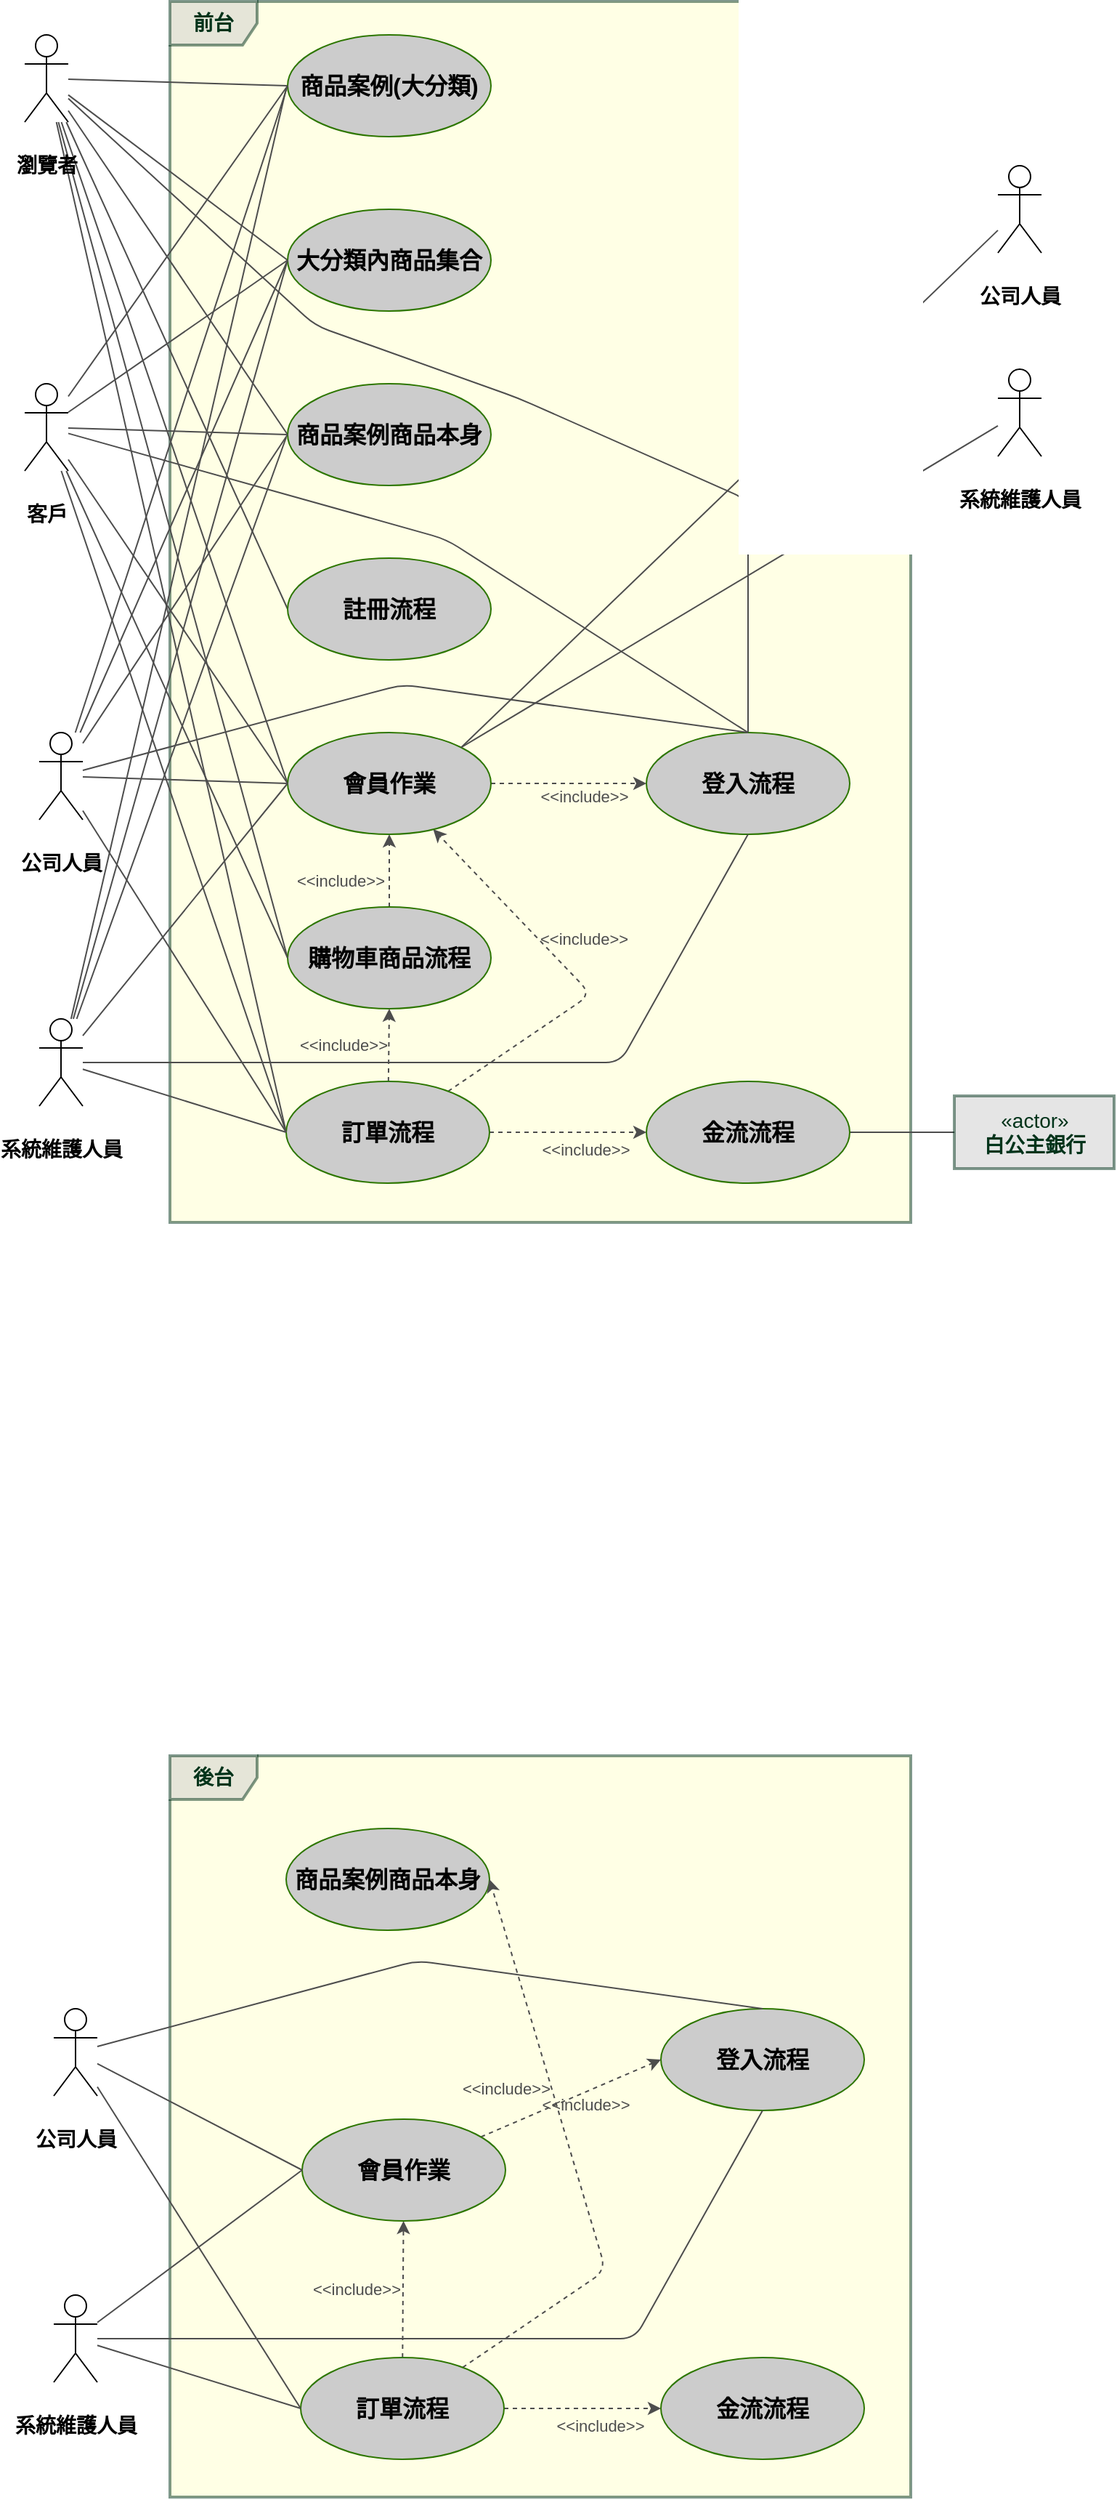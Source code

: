 <mxfile pages="3">
    <diagram id="V7DGzK6TTjDBdNX_tZ4m" name="(b) 小題">
        <mxGraphModel dx="987" dy="549" grid="0" gridSize="10" guides="1" tooltips="1" connect="1" arrows="1" fold="1" page="1" pageScale="1" pageWidth="827" pageHeight="1169" background="#ffffff" math="0" shadow="0">
            <root>
                <mxCell id="0"/>
                <mxCell id="1" parent="0"/>
                <mxCell id="jiONsvnFXh6poPVzHXg6-112" value="&lt;b&gt;前台&lt;/b&gt;" style="shape=umlFrame;whiteSpace=wrap;html=1;shadow=0;glass=0;labelBackgroundColor=none;fontSize=14;fontColor=#00331A;strokeColor=#00331A;strokeWidth=2;fillColor=#CCCCCC;gradientColor=none;opacity=50;labelBorderColor=none;swimlaneFillColor=#FFFFCC;" parent="1" vertex="1">
                    <mxGeometry x="170" y="40" width="510" height="840" as="geometry"/>
                </mxCell>
                <mxCell id="2lpB8Ap2M8CmDzndFlWm-1" style="edgeStyle=none;html=1;entryX=0;entryY=0.5;entryDx=0;entryDy=0;strokeColor=none;endArrow=none;endFill=0;" parent="1" source="2lpB8Ap2M8CmDzndFlWm-10" target="2lpB8Ap2M8CmDzndFlWm-11" edge="1">
                    <mxGeometry relative="1" as="geometry"/>
                </mxCell>
                <mxCell id="2lpB8Ap2M8CmDzndFlWm-2" style="edgeStyle=none;html=1;entryX=0;entryY=0.5;entryDx=0;entryDy=0;startArrow=none;startFill=0;endArrow=none;endFill=0;strokeColor=#4D4D4D;" parent="1" source="2lpB8Ap2M8CmDzndFlWm-10" target="2lpB8Ap2M8CmDzndFlWm-11" edge="1">
                    <mxGeometry relative="1" as="geometry"/>
                </mxCell>
                <mxCell id="2lpB8Ap2M8CmDzndFlWm-3" style="edgeStyle=none;html=1;entryX=0;entryY=0.5;entryDx=0;entryDy=0;startArrow=none;startFill=0;endArrow=none;endFill=0;strokeColor=#4D4D4D;" parent="1" source="2lpB8Ap2M8CmDzndFlWm-10" target="2lpB8Ap2M8CmDzndFlWm-12" edge="1">
                    <mxGeometry relative="1" as="geometry"/>
                </mxCell>
                <mxCell id="2lpB8Ap2M8CmDzndFlWm-4" style="edgeStyle=none;html=1;entryX=0;entryY=0.5;entryDx=0;entryDy=0;startArrow=none;startFill=0;endArrow=none;endFill=0;strokeColor=#4D4D4D;" parent="1" source="2lpB8Ap2M8CmDzndFlWm-10" target="2lpB8Ap2M8CmDzndFlWm-13" edge="1">
                    <mxGeometry relative="1" as="geometry"/>
                </mxCell>
                <mxCell id="2lpB8Ap2M8CmDzndFlWm-5" style="edgeStyle=none;html=1;entryX=0;entryY=0.5;entryDx=0;entryDy=0;startArrow=none;startFill=0;endArrow=none;endFill=0;strokeColor=#4D4D4D;" parent="1" source="2lpB8Ap2M8CmDzndFlWm-10" target="2lpB8Ap2M8CmDzndFlWm-14" edge="1">
                    <mxGeometry relative="1" as="geometry"/>
                </mxCell>
                <mxCell id="2lpB8Ap2M8CmDzndFlWm-6" style="edgeStyle=none;html=1;entryX=0;entryY=0.5;entryDx=0;entryDy=0;startArrow=none;startFill=0;endArrow=none;endFill=0;strokeColor=#4D4D4D;" parent="1" source="2lpB8Ap2M8CmDzndFlWm-10" target="2lpB8Ap2M8CmDzndFlWm-18" edge="1">
                    <mxGeometry relative="1" as="geometry"/>
                </mxCell>
                <mxCell id="2lpB8Ap2M8CmDzndFlWm-7" style="edgeStyle=none;html=1;startArrow=none;startFill=0;endArrow=none;endFill=0;entryX=0.5;entryY=0;entryDx=0;entryDy=0;strokeColor=#4D4D4D;" parent="1" source="2lpB8Ap2M8CmDzndFlWm-10" target="2lpB8Ap2M8CmDzndFlWm-15" edge="1">
                    <mxGeometry relative="1" as="geometry">
                        <mxPoint x="610" y="533" as="targetPoint"/>
                        <Array as="points">
                            <mxPoint x="270" y="263"/>
                            <mxPoint x="410" y="313"/>
                            <mxPoint x="568" y="383"/>
                        </Array>
                    </mxGeometry>
                </mxCell>
                <mxCell id="2lpB8Ap2M8CmDzndFlWm-8" style="edgeStyle=none;html=1;entryX=0;entryY=0.5;entryDx=0;entryDy=0;startArrow=none;startFill=0;endArrow=none;endFill=0;strokeColor=#4D4D4D;" parent="1" source="2lpB8Ap2M8CmDzndFlWm-10" target="2lpB8Ap2M8CmDzndFlWm-25" edge="1">
                    <mxGeometry relative="1" as="geometry"/>
                </mxCell>
                <mxCell id="2lpB8Ap2M8CmDzndFlWm-9" style="edgeStyle=none;html=1;entryX=0;entryY=0.5;entryDx=0;entryDy=0;startArrow=none;startFill=0;endArrow=none;endFill=0;strokeColor=#4D4D4D;" parent="1" source="2lpB8Ap2M8CmDzndFlWm-10" target="2lpB8Ap2M8CmDzndFlWm-28" edge="1">
                    <mxGeometry relative="1" as="geometry"/>
                </mxCell>
                <mxCell id="2lpB8Ap2M8CmDzndFlWm-10" value="瀏覽者" style="shape=umlActor;verticalLabelPosition=bottom;verticalAlign=middle;html=1;shadow=0;fillColor=none;gradientColor=none;strokeColor=#000000;fontColor=#000000;fontSize=14;fontStyle=1" parent="1" vertex="1">
                    <mxGeometry x="70" y="63" width="30" height="60" as="geometry"/>
                </mxCell>
                <mxCell id="2lpB8Ap2M8CmDzndFlWm-11" value="商品案例(大分類)" style="ellipse;whiteSpace=wrap;html=1;fontStyle=1;fontSize=16;fillColor=#CCCCCC;fontColor=#000000;strokeColor=#2D7600;" parent="1" vertex="1">
                    <mxGeometry x="251" y="63" width="140" height="70" as="geometry"/>
                </mxCell>
                <mxCell id="2lpB8Ap2M8CmDzndFlWm-12" value="大分類內商品集合" style="ellipse;whiteSpace=wrap;html=1;fontStyle=1;fontSize=16;fillColor=#CCCCCC;fontColor=#000000;strokeColor=#2D7600;" parent="1" vertex="1">
                    <mxGeometry x="251" y="183" width="140" height="70" as="geometry"/>
                </mxCell>
                <mxCell id="2lpB8Ap2M8CmDzndFlWm-13" value="商品案例商品本身" style="ellipse;whiteSpace=wrap;html=1;fontStyle=1;fontSize=16;fillColor=#CCCCCC;fontColor=#000000;strokeColor=#2D7600;" parent="1" vertex="1">
                    <mxGeometry x="251" y="303" width="140" height="70" as="geometry"/>
                </mxCell>
                <mxCell id="2lpB8Ap2M8CmDzndFlWm-14" value="註冊流程" style="ellipse;whiteSpace=wrap;html=1;fontStyle=1;fontSize=16;fillColor=#CCCCCC;fontColor=#000000;strokeColor=#2D7600;" parent="1" vertex="1">
                    <mxGeometry x="251" y="423" width="140" height="70" as="geometry"/>
                </mxCell>
                <mxCell id="2lpB8Ap2M8CmDzndFlWm-15" value="登入流程" style="ellipse;whiteSpace=wrap;html=1;fontStyle=1;fontSize=16;fillColor=#CCCCCC;fontColor=#000000;strokeColor=#2D7600;" parent="1" vertex="1">
                    <mxGeometry x="498" y="543" width="140" height="70" as="geometry"/>
                </mxCell>
                <mxCell id="2lpB8Ap2M8CmDzndFlWm-16" style="edgeStyle=none;html=1;dashed=1;startArrow=none;startFill=0;endArrow=classic;endFill=1;entryX=0.5;entryY=1;entryDx=0;entryDy=0;strokeColor=#4D4D4D;" parent="1" source="2lpB8Ap2M8CmDzndFlWm-18" target="2lpB8Ap2M8CmDzndFlWm-28" edge="1">
                    <mxGeometry relative="1" as="geometry"/>
                </mxCell>
                <mxCell id="2lpB8Ap2M8CmDzndFlWm-17" value="&amp;lt;&amp;lt;include&amp;gt;&amp;gt;" style="edgeLabel;html=1;align=right;verticalAlign=middle;resizable=0;points=[];labelBackgroundColor=none;fontColor=#4D4D4D;" parent="2lpB8Ap2M8CmDzndFlWm-16" vertex="1" connectable="0">
                    <mxGeometry x="-0.276" y="3" relative="1" as="geometry">
                        <mxPoint as="offset"/>
                    </mxGeometry>
                </mxCell>
                <mxCell id="2lpB8Ap2M8CmDzndFlWm-18" value="購物車商品流程" style="ellipse;whiteSpace=wrap;html=1;fontStyle=1;fontSize=16;fillColor=#CCCCCC;fontColor=#000000;strokeColor=#2D7600;" parent="1" vertex="1">
                    <mxGeometry x="251" y="663" width="140" height="70" as="geometry"/>
                </mxCell>
                <mxCell id="WgGnD8_wtzOXUDFYN0VH-56" style="edgeStyle=none;html=1;labelBackgroundColor=none;fontSize=14;fontColor=#00331A;startArrow=none;startFill=0;endArrow=none;endFill=0;strokeColor=#4D4D4D;" parent="1" source="2lpB8Ap2M8CmDzndFlWm-19" target="WgGnD8_wtzOXUDFYN0VH-55" edge="1">
                    <mxGeometry relative="1" as="geometry"/>
                </mxCell>
                <mxCell id="2lpB8Ap2M8CmDzndFlWm-19" value="金流流程" style="ellipse;whiteSpace=wrap;html=1;fontStyle=1;fontSize=16;fillColor=#CCCCCC;fontColor=#000000;strokeColor=#2D7600;" parent="1" vertex="1">
                    <mxGeometry x="498" y="783" width="140" height="70" as="geometry"/>
                </mxCell>
                <mxCell id="2lpB8Ap2M8CmDzndFlWm-20" value="&amp;lt;&amp;lt;include&amp;gt;&amp;gt;" style="edgeStyle=none;html=1;entryX=0.5;entryY=1;entryDx=0;entryDy=0;startArrow=none;startFill=0;endArrow=classic;endFill=1;dashed=1;align=right;labelBackgroundColor=none;fontColor=#4D4D4D;strokeColor=#4D4D4D;" parent="1" source="2lpB8Ap2M8CmDzndFlWm-25" target="2lpB8Ap2M8CmDzndFlWm-18" edge="1">
                    <mxGeometry relative="1" as="geometry"/>
                </mxCell>
                <mxCell id="2lpB8Ap2M8CmDzndFlWm-21" style="edgeStyle=none;html=1;dashed=1;startArrow=none;startFill=0;endArrow=classic;endFill=1;strokeColor=#4D4D4D;" parent="1" source="2lpB8Ap2M8CmDzndFlWm-25" target="2lpB8Ap2M8CmDzndFlWm-28" edge="1">
                    <mxGeometry relative="1" as="geometry">
                        <Array as="points">
                            <mxPoint x="460" y="723"/>
                        </Array>
                    </mxGeometry>
                </mxCell>
                <mxCell id="2lpB8Ap2M8CmDzndFlWm-22" value="&amp;lt;&amp;lt;include&amp;gt;&amp;gt;" style="edgeLabel;html=1;align=left;verticalAlign=middle;resizable=0;points=[];fontColor=#4D4D4D;labelBackgroundColor=none;" parent="2lpB8Ap2M8CmDzndFlWm-21" vertex="1" connectable="0">
                    <mxGeometry x="0.25" relative="1" as="geometry">
                        <mxPoint as="offset"/>
                    </mxGeometry>
                </mxCell>
                <mxCell id="2lpB8Ap2M8CmDzndFlWm-23" style="edgeStyle=none;html=1;entryX=0;entryY=0.5;entryDx=0;entryDy=0;dashed=1;startArrow=none;startFill=0;endArrow=classic;endFill=1;strokeColor=#4D4D4D;" parent="1" source="2lpB8Ap2M8CmDzndFlWm-25" target="2lpB8Ap2M8CmDzndFlWm-19" edge="1">
                    <mxGeometry relative="1" as="geometry"/>
                </mxCell>
                <mxCell id="2lpB8Ap2M8CmDzndFlWm-24" value="&amp;lt;&amp;lt;include&amp;gt;&amp;gt;" style="edgeLabel;html=1;align=center;verticalAlign=top;resizable=0;points=[];fontColor=#4D4D4D;labelBackgroundColor=none;" parent="2lpB8Ap2M8CmDzndFlWm-23" vertex="1" connectable="0">
                    <mxGeometry x="0.217" y="1" relative="1" as="geometry">
                        <mxPoint as="offset"/>
                    </mxGeometry>
                </mxCell>
                <mxCell id="2lpB8Ap2M8CmDzndFlWm-25" value="訂單流程" style="ellipse;whiteSpace=wrap;html=1;fontStyle=1;fontSize=16;fillColor=#CCCCCC;fontColor=#000000;strokeColor=#2D7600;" parent="1" vertex="1">
                    <mxGeometry x="250" y="783" width="140" height="70" as="geometry"/>
                </mxCell>
                <mxCell id="2lpB8Ap2M8CmDzndFlWm-26" style="edgeStyle=none;html=1;entryX=0;entryY=0.5;entryDx=0;entryDy=0;startArrow=none;startFill=0;endArrow=classic;endFill=1;dashed=1;spacingBottom=0;verticalAlign=bottom;strokeColor=#4D4D4D;" parent="1" source="2lpB8Ap2M8CmDzndFlWm-28" target="2lpB8Ap2M8CmDzndFlWm-15" edge="1">
                    <mxGeometry relative="1" as="geometry"/>
                </mxCell>
                <mxCell id="2lpB8Ap2M8CmDzndFlWm-27" value="&amp;lt;&amp;lt;include&amp;gt;&amp;gt;" style="edgeLabel;html=1;align=center;verticalAlign=top;resizable=0;points=[];horizontal=1;labelBackgroundColor=none;fontColor=#4D4D4D;" parent="2lpB8Ap2M8CmDzndFlWm-26" vertex="1" connectable="0">
                    <mxGeometry x="0.187" y="4" relative="1" as="geometry">
                        <mxPoint as="offset"/>
                    </mxGeometry>
                </mxCell>
                <mxCell id="2lpB8Ap2M8CmDzndFlWm-28" value="會員作業" style="ellipse;whiteSpace=wrap;html=1;fontStyle=1;fontSize=16;fillColor=#CCCCCC;fontColor=#000000;strokeColor=#2D7600;" parent="1" vertex="1">
                    <mxGeometry x="251" y="543" width="140" height="70" as="geometry"/>
                </mxCell>
                <mxCell id="2lpB8Ap2M8CmDzndFlWm-29" style="edgeStyle=none;html=1;entryX=1;entryY=0;entryDx=0;entryDy=0;labelBackgroundColor=none;fontSize=14;fontColor=#4D4D4D;startArrow=none;startFill=0;endArrow=none;endFill=0;strokeColor=#4D4D4D;" parent="1" source="2lpB8Ap2M8CmDzndFlWm-30" target="2lpB8Ap2M8CmDzndFlWm-28" edge="1">
                    <mxGeometry relative="1" as="geometry"/>
                </mxCell>
                <mxCell id="2lpB8Ap2M8CmDzndFlWm-30" value="公司人員" style="shape=umlActor;verticalLabelPosition=bottom;verticalAlign=middle;html=1;shadow=0;fillColor=none;gradientColor=none;strokeColor=#000000;fontColor=#000000;fontSize=14;fontStyle=1" parent="1" vertex="1">
                    <mxGeometry x="740" y="153" width="30" height="60" as="geometry"/>
                </mxCell>
                <mxCell id="2lpB8Ap2M8CmDzndFlWm-31" style="edgeStyle=none;html=1;entryX=1;entryY=0;entryDx=0;entryDy=0;labelBackgroundColor=none;fontSize=14;fontColor=#4D4D4D;startArrow=none;startFill=0;endArrow=none;endFill=0;strokeColor=#4D4D4D;" parent="1" source="2lpB8Ap2M8CmDzndFlWm-32" target="2lpB8Ap2M8CmDzndFlWm-28" edge="1">
                    <mxGeometry relative="1" as="geometry"/>
                </mxCell>
                <mxCell id="2lpB8Ap2M8CmDzndFlWm-32" value="系統維護人員" style="shape=umlActor;verticalLabelPosition=bottom;verticalAlign=middle;html=1;shadow=0;fillColor=none;gradientColor=none;strokeColor=#000000;fontColor=#000000;fontSize=14;fontStyle=1" parent="1" vertex="1">
                    <mxGeometry x="740" y="293" width="30" height="60" as="geometry"/>
                </mxCell>
                <mxCell id="2lpB8Ap2M8CmDzndFlWm-33" style="edgeStyle=none;html=1;entryX=0;entryY=0.5;entryDx=0;entryDy=0;labelBackgroundColor=none;fontSize=14;fontColor=#00331A;startArrow=none;startFill=0;endArrow=none;endFill=0;strokeColor=#4D4D4D;" parent="1" source="2lpB8Ap2M8CmDzndFlWm-40" target="2lpB8Ap2M8CmDzndFlWm-11" edge="1">
                    <mxGeometry relative="1" as="geometry"/>
                </mxCell>
                <mxCell id="2lpB8Ap2M8CmDzndFlWm-34" style="edgeStyle=none;html=1;entryX=0;entryY=0.5;entryDx=0;entryDy=0;labelBackgroundColor=none;fontSize=14;fontColor=#00331A;startArrow=none;startFill=0;endArrow=none;endFill=0;strokeColor=#4D4D4D;" parent="1" source="2lpB8Ap2M8CmDzndFlWm-40" target="2lpB8Ap2M8CmDzndFlWm-12" edge="1">
                    <mxGeometry relative="1" as="geometry"/>
                </mxCell>
                <mxCell id="2lpB8Ap2M8CmDzndFlWm-35" style="edgeStyle=none;html=1;entryX=0;entryY=0.5;entryDx=0;entryDy=0;labelBackgroundColor=none;fontSize=14;fontColor=#00331A;startArrow=none;startFill=0;endArrow=none;endFill=0;strokeColor=#4D4D4D;" parent="1" source="2lpB8Ap2M8CmDzndFlWm-40" target="2lpB8Ap2M8CmDzndFlWm-13" edge="1">
                    <mxGeometry relative="1" as="geometry"/>
                </mxCell>
                <mxCell id="2lpB8Ap2M8CmDzndFlWm-36" style="edgeStyle=none;html=1;entryX=0.5;entryY=0;entryDx=0;entryDy=0;labelBackgroundColor=none;fontSize=14;fontColor=#00331A;startArrow=none;startFill=0;endArrow=none;endFill=0;strokeColor=#4D4D4D;" parent="1" source="2lpB8Ap2M8CmDzndFlWm-40" target="2lpB8Ap2M8CmDzndFlWm-15" edge="1">
                    <mxGeometry relative="1" as="geometry">
                        <Array as="points">
                            <mxPoint x="360" y="410"/>
                        </Array>
                    </mxGeometry>
                </mxCell>
                <mxCell id="2lpB8Ap2M8CmDzndFlWm-37" style="edgeStyle=none;html=1;entryX=0;entryY=0.5;entryDx=0;entryDy=0;labelBackgroundColor=none;fontSize=14;fontColor=#00331A;startArrow=none;startFill=0;endArrow=none;endFill=0;strokeColor=#4D4D4D;" parent="1" source="2lpB8Ap2M8CmDzndFlWm-40" target="2lpB8Ap2M8CmDzndFlWm-28" edge="1">
                    <mxGeometry relative="1" as="geometry"/>
                </mxCell>
                <mxCell id="2lpB8Ap2M8CmDzndFlWm-38" style="edgeStyle=none;html=1;entryX=0;entryY=0.5;entryDx=0;entryDy=0;labelBackgroundColor=none;fontSize=14;fontColor=#00331A;startArrow=none;startFill=0;endArrow=none;endFill=0;strokeColor=#4D4D4D;" parent="1" source="2lpB8Ap2M8CmDzndFlWm-40" target="2lpB8Ap2M8CmDzndFlWm-18" edge="1">
                    <mxGeometry relative="1" as="geometry"/>
                </mxCell>
                <mxCell id="2lpB8Ap2M8CmDzndFlWm-39" style="edgeStyle=none;html=1;entryX=0;entryY=0.5;entryDx=0;entryDy=0;labelBackgroundColor=none;fontSize=14;fontColor=#00331A;startArrow=none;startFill=0;endArrow=none;endFill=0;strokeColor=#4D4D4D;" parent="1" source="2lpB8Ap2M8CmDzndFlWm-40" target="2lpB8Ap2M8CmDzndFlWm-25" edge="1">
                    <mxGeometry relative="1" as="geometry"/>
                </mxCell>
                <mxCell id="2lpB8Ap2M8CmDzndFlWm-40" value="客戶" style="shape=umlActor;verticalLabelPosition=bottom;verticalAlign=middle;html=1;shadow=0;fillColor=none;gradientColor=none;strokeColor=#000000;fontColor=#000000;fontSize=14;fontStyle=1" parent="1" vertex="1">
                    <mxGeometry x="70" y="303" width="30" height="60" as="geometry"/>
                </mxCell>
                <mxCell id="2lpB8Ap2M8CmDzndFlWm-41" style="edgeStyle=none;html=1;entryX=0;entryY=0.5;entryDx=0;entryDy=0;labelBackgroundColor=none;fontSize=14;fontColor=#00331A;startArrow=none;startFill=0;endArrow=none;endFill=0;strokeColor=#4D4D4D;" parent="1" source="2lpB8Ap2M8CmDzndFlWm-47" target="2lpB8Ap2M8CmDzndFlWm-11" edge="1">
                    <mxGeometry relative="1" as="geometry"/>
                </mxCell>
                <mxCell id="2lpB8Ap2M8CmDzndFlWm-42" style="edgeStyle=none;html=1;entryX=0;entryY=0.5;entryDx=0;entryDy=0;labelBackgroundColor=none;fontSize=14;fontColor=#00331A;startArrow=none;startFill=0;endArrow=none;endFill=0;strokeColor=#4D4D4D;" parent="1" source="2lpB8Ap2M8CmDzndFlWm-47" target="2lpB8Ap2M8CmDzndFlWm-12" edge="1">
                    <mxGeometry relative="1" as="geometry"/>
                </mxCell>
                <mxCell id="2lpB8Ap2M8CmDzndFlWm-43" style="edgeStyle=none;html=1;entryX=0;entryY=0.5;entryDx=0;entryDy=0;labelBackgroundColor=none;fontSize=14;fontColor=#00331A;startArrow=none;startFill=0;endArrow=none;endFill=0;strokeColor=#4D4D4D;" parent="1" source="2lpB8Ap2M8CmDzndFlWm-47" target="2lpB8Ap2M8CmDzndFlWm-13" edge="1">
                    <mxGeometry relative="1" as="geometry"/>
                </mxCell>
                <mxCell id="2lpB8Ap2M8CmDzndFlWm-44" style="edgeStyle=none;html=1;entryX=0;entryY=0.5;entryDx=0;entryDy=0;labelBackgroundColor=none;fontSize=14;fontColor=#00331A;startArrow=none;startFill=0;endArrow=none;endFill=0;strokeColor=#4D4D4D;" parent="1" source="2lpB8Ap2M8CmDzndFlWm-47" target="2lpB8Ap2M8CmDzndFlWm-28" edge="1">
                    <mxGeometry relative="1" as="geometry"/>
                </mxCell>
                <mxCell id="2lpB8Ap2M8CmDzndFlWm-45" style="edgeStyle=none;html=1;entryX=0.5;entryY=0;entryDx=0;entryDy=0;labelBackgroundColor=none;fontSize=14;fontColor=#00331A;startArrow=none;startFill=0;endArrow=none;endFill=0;strokeColor=#4D4D4D;" parent="1" source="2lpB8Ap2M8CmDzndFlWm-47" target="2lpB8Ap2M8CmDzndFlWm-15" edge="1">
                    <mxGeometry relative="1" as="geometry">
                        <Array as="points">
                            <mxPoint x="330" y="510"/>
                        </Array>
                    </mxGeometry>
                </mxCell>
                <mxCell id="2lpB8Ap2M8CmDzndFlWm-46" style="edgeStyle=none;html=1;entryX=0;entryY=0.5;entryDx=0;entryDy=0;labelBackgroundColor=none;fontSize=14;fontColor=#00331A;startArrow=none;startFill=0;endArrow=none;endFill=0;strokeColor=#4D4D4D;" parent="1" source="2lpB8Ap2M8CmDzndFlWm-47" target="2lpB8Ap2M8CmDzndFlWm-25" edge="1">
                    <mxGeometry relative="1" as="geometry"/>
                </mxCell>
                <mxCell id="2lpB8Ap2M8CmDzndFlWm-47" value="公司人員" style="shape=umlActor;verticalLabelPosition=bottom;verticalAlign=middle;html=1;shadow=0;fillColor=none;gradientColor=none;strokeColor=#000000;fontColor=#000000;fontSize=14;fontStyle=1" parent="1" vertex="1">
                    <mxGeometry x="80" y="543" width="30" height="60" as="geometry"/>
                </mxCell>
                <mxCell id="2lpB8Ap2M8CmDzndFlWm-48" style="edgeStyle=none;html=1;labelBackgroundColor=none;fontSize=14;fontColor=#00331A;startArrow=none;startFill=0;endArrow=none;endFill=0;strokeColor=#4D4D4D;" parent="1" source="2lpB8Ap2M8CmDzndFlWm-54" edge="1">
                    <mxGeometry relative="1" as="geometry">
                        <mxPoint x="250" y="100" as="targetPoint"/>
                    </mxGeometry>
                </mxCell>
                <mxCell id="2lpB8Ap2M8CmDzndFlWm-49" style="edgeStyle=none;html=1;entryX=0;entryY=0.5;entryDx=0;entryDy=0;labelBackgroundColor=none;fontSize=14;fontColor=#00331A;startArrow=none;startFill=0;endArrow=none;endFill=0;strokeColor=#4D4D4D;" parent="1" source="2lpB8Ap2M8CmDzndFlWm-54" target="2lpB8Ap2M8CmDzndFlWm-12" edge="1">
                    <mxGeometry relative="1" as="geometry"/>
                </mxCell>
                <mxCell id="2lpB8Ap2M8CmDzndFlWm-50" style="edgeStyle=none;html=1;labelBackgroundColor=none;fontSize=14;fontColor=#00331A;startArrow=none;startFill=0;endArrow=none;endFill=0;strokeColor=#4D4D4D;" parent="1" source="2lpB8Ap2M8CmDzndFlWm-54" edge="1">
                    <mxGeometry relative="1" as="geometry">
                        <mxPoint x="250" y="340" as="targetPoint"/>
                    </mxGeometry>
                </mxCell>
                <mxCell id="2lpB8Ap2M8CmDzndFlWm-51" style="edgeStyle=none;html=1;entryX=0;entryY=0.5;entryDx=0;entryDy=0;labelBackgroundColor=none;fontSize=14;fontColor=#00331A;startArrow=none;startFill=0;endArrow=none;endFill=0;strokeColor=#4D4D4D;" parent="1" source="2lpB8Ap2M8CmDzndFlWm-54" target="2lpB8Ap2M8CmDzndFlWm-28" edge="1">
                    <mxGeometry relative="1" as="geometry"/>
                </mxCell>
                <mxCell id="2lpB8Ap2M8CmDzndFlWm-52" style="edgeStyle=none;html=1;labelBackgroundColor=none;fontSize=14;fontColor=#00331A;startArrow=none;startFill=0;endArrow=none;endFill=0;strokeColor=#4D4D4D;entryX=0;entryY=0.5;entryDx=0;entryDy=0;" parent="1" source="2lpB8Ap2M8CmDzndFlWm-54" target="2lpB8Ap2M8CmDzndFlWm-25" edge="1">
                    <mxGeometry relative="1" as="geometry">
                        <mxPoint x="250" y="700" as="targetPoint"/>
                    </mxGeometry>
                </mxCell>
                <mxCell id="2lpB8Ap2M8CmDzndFlWm-53" style="edgeStyle=none;html=1;entryX=0.5;entryY=1;entryDx=0;entryDy=0;labelBackgroundColor=none;fontSize=14;fontColor=#00331A;startArrow=none;startFill=0;endArrow=none;endFill=0;strokeColor=#4D4D4D;" parent="1" source="2lpB8Ap2M8CmDzndFlWm-54" target="2lpB8Ap2M8CmDzndFlWm-15" edge="1">
                    <mxGeometry relative="1" as="geometry">
                        <Array as="points">
                            <mxPoint x="480" y="770"/>
                        </Array>
                    </mxGeometry>
                </mxCell>
                <mxCell id="2lpB8Ap2M8CmDzndFlWm-54" value="系統維護人員" style="shape=umlActor;verticalLabelPosition=bottom;verticalAlign=middle;html=1;shadow=0;fillColor=none;gradientColor=none;strokeColor=#000000;fontColor=#000000;fontSize=14;fontStyle=1" parent="1" vertex="1">
                    <mxGeometry x="80" y="740" width="30" height="60" as="geometry"/>
                </mxCell>
                <mxCell id="2lpB8Ap2M8CmDzndFlWm-55" value="&lt;b&gt;後台&lt;/b&gt;" style="shape=umlFrame;whiteSpace=wrap;html=1;shadow=0;glass=0;labelBackgroundColor=none;fontSize=14;fontColor=#00331A;strokeColor=#00331A;strokeWidth=2;fillColor=#CCCCCC;gradientColor=none;opacity=50;swimlaneFillColor=#FFFFCC;" parent="1" vertex="1">
                    <mxGeometry x="170" y="1247" width="510" height="510" as="geometry"/>
                </mxCell>
                <mxCell id="WgGnD8_wtzOXUDFYN0VH-1" style="edgeStyle=none;html=1;entryX=0;entryY=0.5;entryDx=0;entryDy=0;strokeColor=none;endArrow=none;endFill=0;" parent="1" edge="1">
                    <mxGeometry relative="1" as="geometry">
                        <mxPoint x="100" y="1291.452" as="sourcePoint"/>
                        <mxPoint x="251.0" y="1296" as="targetPoint"/>
                    </mxGeometry>
                </mxCell>
                <mxCell id="WgGnD8_wtzOXUDFYN0VH-13" value="商品案例商品本身" style="ellipse;whiteSpace=wrap;html=1;fontStyle=1;fontSize=16;fillColor=#CCCCCC;fontColor=#000000;strokeColor=#2D7600;" parent="1" vertex="1">
                    <mxGeometry x="250" y="1297" width="140" height="70" as="geometry"/>
                </mxCell>
                <mxCell id="WgGnD8_wtzOXUDFYN0VH-15" value="登入流程" style="ellipse;whiteSpace=wrap;html=1;fontStyle=1;fontSize=16;fillColor=#CCCCCC;fontColor=#000000;strokeColor=#2D7600;" parent="1" vertex="1">
                    <mxGeometry x="508" y="1421" width="140" height="70" as="geometry"/>
                </mxCell>
                <mxCell id="WgGnD8_wtzOXUDFYN0VH-19" value="金流流程" style="ellipse;whiteSpace=wrap;html=1;fontStyle=1;fontSize=16;fillColor=#CCCCCC;fontColor=#000000;strokeColor=#2D7600;" parent="1" vertex="1">
                    <mxGeometry x="508" y="1661" width="140" height="70" as="geometry"/>
                </mxCell>
                <mxCell id="WgGnD8_wtzOXUDFYN0VH-20" value="&amp;lt;&amp;lt;include&amp;gt;&amp;gt;" style="edgeStyle=none;html=1;startArrow=none;startFill=0;endArrow=classic;endFill=1;dashed=1;align=right;labelBackgroundColor=none;fontColor=#4D4D4D;strokeColor=#4D4D4D;" parent="1" source="WgGnD8_wtzOXUDFYN0VH-25" target="WgGnD8_wtzOXUDFYN0VH-28" edge="1">
                    <mxGeometry relative="1" as="geometry">
                        <mxPoint x="331" y="1611" as="targetPoint"/>
                    </mxGeometry>
                </mxCell>
                <mxCell id="WgGnD8_wtzOXUDFYN0VH-21" style="edgeStyle=none;html=1;dashed=1;startArrow=none;startFill=0;endArrow=classic;endFill=1;strokeColor=#4D4D4D;entryX=1;entryY=0.5;entryDx=0;entryDy=0;" parent="1" source="WgGnD8_wtzOXUDFYN0VH-25" target="WgGnD8_wtzOXUDFYN0VH-13" edge="1">
                    <mxGeometry relative="1" as="geometry">
                        <Array as="points">
                            <mxPoint x="470" y="1601"/>
                        </Array>
                    </mxGeometry>
                </mxCell>
                <mxCell id="WgGnD8_wtzOXUDFYN0VH-22" value="&amp;lt;&amp;lt;include&amp;gt;&amp;gt;" style="edgeLabel;html=1;align=right;verticalAlign=middle;resizable=0;points=[];fontColor=#4D4D4D;labelBackgroundColor=none;" parent="WgGnD8_wtzOXUDFYN0VH-21" vertex="1" connectable="0">
                    <mxGeometry x="0.25" relative="1" as="geometry">
                        <mxPoint as="offset"/>
                    </mxGeometry>
                </mxCell>
                <mxCell id="WgGnD8_wtzOXUDFYN0VH-23" style="edgeStyle=none;html=1;entryX=0;entryY=0.5;entryDx=0;entryDy=0;dashed=1;startArrow=none;startFill=0;endArrow=classic;endFill=1;strokeColor=#4D4D4D;" parent="1" source="WgGnD8_wtzOXUDFYN0VH-25" target="WgGnD8_wtzOXUDFYN0VH-19" edge="1">
                    <mxGeometry relative="1" as="geometry"/>
                </mxCell>
                <mxCell id="WgGnD8_wtzOXUDFYN0VH-24" value="&amp;lt;&amp;lt;include&amp;gt;&amp;gt;" style="edgeLabel;html=1;align=center;verticalAlign=top;resizable=0;points=[];fontColor=#4D4D4D;labelBackgroundColor=none;" parent="WgGnD8_wtzOXUDFYN0VH-23" vertex="1" connectable="0">
                    <mxGeometry x="0.217" y="1" relative="1" as="geometry">
                        <mxPoint as="offset"/>
                    </mxGeometry>
                </mxCell>
                <mxCell id="WgGnD8_wtzOXUDFYN0VH-25" value="訂單流程" style="ellipse;whiteSpace=wrap;html=1;fontStyle=1;fontSize=16;fillColor=#CCCCCC;fontColor=#000000;strokeColor=#2D7600;" parent="1" vertex="1">
                    <mxGeometry x="260" y="1661" width="140" height="70" as="geometry"/>
                </mxCell>
                <mxCell id="WgGnD8_wtzOXUDFYN0VH-26" style="edgeStyle=none;html=1;entryX=0;entryY=0.5;entryDx=0;entryDy=0;startArrow=none;startFill=0;endArrow=classic;endFill=1;dashed=1;spacingBottom=0;verticalAlign=bottom;strokeColor=#4D4D4D;" parent="1" source="WgGnD8_wtzOXUDFYN0VH-28" target="WgGnD8_wtzOXUDFYN0VH-15" edge="1">
                    <mxGeometry relative="1" as="geometry"/>
                </mxCell>
                <mxCell id="WgGnD8_wtzOXUDFYN0VH-27" value="&amp;lt;&amp;lt;include&amp;gt;&amp;gt;" style="edgeLabel;html=1;align=center;verticalAlign=top;resizable=0;points=[];horizontal=1;labelBackgroundColor=none;fontColor=#4D4D4D;" parent="WgGnD8_wtzOXUDFYN0VH-26" vertex="1" connectable="0">
                    <mxGeometry x="0.187" y="4" relative="1" as="geometry">
                        <mxPoint as="offset"/>
                    </mxGeometry>
                </mxCell>
                <mxCell id="WgGnD8_wtzOXUDFYN0VH-28" value="會員作業" style="ellipse;whiteSpace=wrap;html=1;fontStyle=1;fontSize=16;fillColor=#CCCCCC;fontColor=#000000;strokeColor=#2D7600;" parent="1" vertex="1">
                    <mxGeometry x="261" y="1497" width="140" height="70" as="geometry"/>
                </mxCell>
                <mxCell id="WgGnD8_wtzOXUDFYN0VH-44" style="edgeStyle=none;html=1;entryX=0;entryY=0.5;entryDx=0;entryDy=0;labelBackgroundColor=none;fontSize=14;fontColor=#00331A;startArrow=none;startFill=0;endArrow=none;endFill=0;strokeColor=#4D4D4D;" parent="1" source="WgGnD8_wtzOXUDFYN0VH-47" target="WgGnD8_wtzOXUDFYN0VH-28" edge="1">
                    <mxGeometry relative="1" as="geometry"/>
                </mxCell>
                <mxCell id="WgGnD8_wtzOXUDFYN0VH-45" style="edgeStyle=none;html=1;entryX=0.5;entryY=0;entryDx=0;entryDy=0;labelBackgroundColor=none;fontSize=14;fontColor=#00331A;startArrow=none;startFill=0;endArrow=none;endFill=0;strokeColor=#4D4D4D;" parent="1" source="WgGnD8_wtzOXUDFYN0VH-47" target="WgGnD8_wtzOXUDFYN0VH-15" edge="1">
                    <mxGeometry relative="1" as="geometry">
                        <Array as="points">
                            <mxPoint x="340" y="1388"/>
                        </Array>
                    </mxGeometry>
                </mxCell>
                <mxCell id="WgGnD8_wtzOXUDFYN0VH-46" style="edgeStyle=none;html=1;entryX=0;entryY=0.5;entryDx=0;entryDy=0;labelBackgroundColor=none;fontSize=14;fontColor=#00331A;startArrow=none;startFill=0;endArrow=none;endFill=0;strokeColor=#4D4D4D;" parent="1" source="WgGnD8_wtzOXUDFYN0VH-47" target="WgGnD8_wtzOXUDFYN0VH-25" edge="1">
                    <mxGeometry relative="1" as="geometry"/>
                </mxCell>
                <mxCell id="WgGnD8_wtzOXUDFYN0VH-47" value="公司人員" style="shape=umlActor;verticalLabelPosition=bottom;verticalAlign=middle;html=1;shadow=0;fillColor=none;gradientColor=none;strokeColor=#000000;fontColor=#000000;fontSize=14;fontStyle=1" parent="1" vertex="1">
                    <mxGeometry x="90" y="1421" width="30" height="60" as="geometry"/>
                </mxCell>
                <mxCell id="WgGnD8_wtzOXUDFYN0VH-51" style="edgeStyle=none;html=1;entryX=0;entryY=0.5;entryDx=0;entryDy=0;labelBackgroundColor=none;fontSize=14;fontColor=#00331A;startArrow=none;startFill=0;endArrow=none;endFill=0;strokeColor=#4D4D4D;" parent="1" source="WgGnD8_wtzOXUDFYN0VH-54" target="WgGnD8_wtzOXUDFYN0VH-28" edge="1">
                    <mxGeometry relative="1" as="geometry"/>
                </mxCell>
                <mxCell id="WgGnD8_wtzOXUDFYN0VH-52" style="edgeStyle=none;html=1;labelBackgroundColor=none;fontSize=14;fontColor=#00331A;startArrow=none;startFill=0;endArrow=none;endFill=0;strokeColor=#4D4D4D;entryX=0;entryY=0.5;entryDx=0;entryDy=0;" parent="1" source="WgGnD8_wtzOXUDFYN0VH-54" target="WgGnD8_wtzOXUDFYN0VH-25" edge="1">
                    <mxGeometry relative="1" as="geometry">
                        <mxPoint x="260" y="1578" as="targetPoint"/>
                    </mxGeometry>
                </mxCell>
                <mxCell id="WgGnD8_wtzOXUDFYN0VH-53" style="edgeStyle=none;html=1;entryX=0.5;entryY=1;entryDx=0;entryDy=0;labelBackgroundColor=none;fontSize=14;fontColor=#00331A;startArrow=none;startFill=0;endArrow=none;endFill=0;strokeColor=#4D4D4D;" parent="1" source="WgGnD8_wtzOXUDFYN0VH-54" target="WgGnD8_wtzOXUDFYN0VH-15" edge="1">
                    <mxGeometry relative="1" as="geometry">
                        <Array as="points">
                            <mxPoint x="490" y="1648"/>
                        </Array>
                    </mxGeometry>
                </mxCell>
                <mxCell id="WgGnD8_wtzOXUDFYN0VH-54" value="系統維護人員" style="shape=umlActor;verticalLabelPosition=bottom;verticalAlign=middle;html=1;shadow=0;fillColor=none;gradientColor=none;strokeColor=#000000;fontColor=#000000;fontSize=14;fontStyle=1" parent="1" vertex="1">
                    <mxGeometry x="90" y="1618" width="30" height="60" as="geometry"/>
                </mxCell>
                <mxCell id="WgGnD8_wtzOXUDFYN0VH-55" value="«actor»&lt;br&gt;&lt;b&gt;白公主銀行&lt;/b&gt;" style="html=1;shadow=0;glass=0;labelBackgroundColor=none;fontSize=14;fontColor=#00331A;strokeColor=#00331A;strokeWidth=2;fillColor=#CCCCCC;gradientColor=none;opacity=50;" parent="1" vertex="1">
                    <mxGeometry x="710" y="793" width="110" height="50" as="geometry"/>
                </mxCell>
            </root>
        </mxGraphModel>
    </diagram>
    <diagram id="BZPio_Jj3uGKRLuExNS9" name="(d) 小題">
        <mxGraphModel dx="1518" dy="845" grid="0" gridSize="10" guides="1" tooltips="1" connect="1" arrows="1" fold="1" page="1" pageScale="1" pageWidth="827" pageHeight="1169" background="#ffffff" math="0" shadow="0">
            <root>
                <mxCell id="Udvxj7O8KsXDByOM07qp-0"/>
                <mxCell id="Udvxj7O8KsXDByOM07qp-1" parent="Udvxj7O8KsXDByOM07qp-0"/>
                <mxCell id="mw7AyMx-p_MknjsHoKbg-0" value="客戶" style="html=1;fillColor=#CCCCCC;fontColor=#000000;strokeColor=#000000;fontStyle=1;fontSize=16;" vertex="1" parent="Udvxj7O8KsXDByOM07qp-1">
                    <mxGeometry x="146" y="427" width="110" height="50" as="geometry"/>
                </mxCell>
                <mxCell id="KprB82lMqZ_qrKaCbOKi-0" value="購物車" style="html=1;fillColor=#CCCCCC;fontColor=#000000;strokeColor=#000000;fontStyle=1;fontSize=16;" vertex="1" parent="Udvxj7O8KsXDByOM07qp-1">
                    <mxGeometry x="346" y="427" width="110" height="50" as="geometry"/>
                </mxCell>
                <mxCell id="KprB82lMqZ_qrKaCbOKi-8" value="訂單" style="html=1;fillColor=#CCCCCC;fontColor=#000000;strokeColor=#000000;fontStyle=1;fontSize=16;" vertex="1" parent="Udvxj7O8KsXDByOM07qp-1">
                    <mxGeometry x="546" y="427" width="110" height="50" as="geometry"/>
                </mxCell>
                <mxCell id="KprB82lMqZ_qrKaCbOKi-9" value="" style="endArrow=none;html=1;edgeStyle=orthogonalEdgeStyle;fontSize=16;fontColor=#000000;strokeColor=#000000;labelBackgroundColor=none;exitX=1;exitY=0.5;exitDx=0;exitDy=0;entryX=0;entryY=0.5;entryDx=0;entryDy=0;" edge="1" parent="Udvxj7O8KsXDByOM07qp-1" source="KprB82lMqZ_qrKaCbOKi-0" target="KprB82lMqZ_qrKaCbOKi-8">
                    <mxGeometry relative="1" as="geometry">
                        <mxPoint x="536" y="520" as="sourcePoint"/>
                        <mxPoint x="686" y="520" as="targetPoint"/>
                    </mxGeometry>
                </mxCell>
                <mxCell id="KprB82lMqZ_qrKaCbOKi-10" value="1" style="edgeLabel;resizable=0;html=1;align=left;verticalAlign=top;fontSize=16;fontColor=#000000;strokeColor=#000000;fillColor=#CCCCCC;labelBackgroundColor=none;" connectable="0" vertex="1" parent="KprB82lMqZ_qrKaCbOKi-9">
                    <mxGeometry x="-1" relative="1" as="geometry"/>
                </mxCell>
                <mxCell id="KprB82lMqZ_qrKaCbOKi-11" value="1" style="edgeLabel;resizable=0;html=1;align=right;verticalAlign=top;fontSize=16;fontColor=#000000;strokeColor=#000000;fillColor=#CCCCCC;labelBackgroundColor=none;" connectable="0" vertex="1" parent="KprB82lMqZ_qrKaCbOKi-9">
                    <mxGeometry x="1" relative="1" as="geometry"/>
                </mxCell>
                <mxCell id="KprB82lMqZ_qrKaCbOKi-12" value="生成" style="edgeLabel;html=1;align=left;verticalAlign=bottom;resizable=0;points=[];fontSize=16;fontColor=#000000;labelBackgroundColor=none;fontStyle=1" vertex="1" connectable="0" parent="KprB82lMqZ_qrKaCbOKi-9">
                    <mxGeometry x="-0.207" y="2" relative="1" as="geometry">
                        <mxPoint as="offset"/>
                    </mxGeometry>
                </mxCell>
                <mxCell id="KprB82lMqZ_qrKaCbOKi-19" value="" style="triangle;whiteSpace=wrap;html=1;labelBackgroundColor=none;fontSize=16;" vertex="1" parent="Udvxj7O8KsXDByOM07qp-1">
                    <mxGeometry x="527" y="427" width="15" height="20" as="geometry"/>
                </mxCell>
                <mxCell id="KprB82lMqZ_qrKaCbOKi-20" value="商品" style="html=1;fillColor=#CCCCCC;fontColor=#000000;strokeColor=#000000;fontStyle=1;fontSize=16;" vertex="1" parent="Udvxj7O8KsXDByOM07qp-1">
                    <mxGeometry x="703" y="501" width="110" height="50" as="geometry"/>
                </mxCell>
                <mxCell id="KprB82lMqZ_qrKaCbOKi-21" value="" style="endArrow=none;html=1;edgeStyle=orthogonalEdgeStyle;fontSize=16;fontColor=#000000;strokeColor=#000000;labelBackgroundColor=none;entryX=0;entryY=0.5;entryDx=0;entryDy=0;" edge="1" parent="Udvxj7O8KsXDByOM07qp-1" source="KprB82lMqZ_qrKaCbOKi-8" target="KprB82lMqZ_qrKaCbOKi-20">
                    <mxGeometry relative="1" as="geometry">
                        <mxPoint x="706" y="435" as="sourcePoint"/>
                        <mxPoint x="602" y="445" as="targetPoint"/>
                    </mxGeometry>
                </mxCell>
                <mxCell id="KprB82lMqZ_qrKaCbOKi-22" value="1" style="edgeLabel;resizable=0;html=1;align=left;verticalAlign=top;fontSize=16;fontColor=#000000;strokeColor=#000000;fillColor=#CCCCCC;labelBackgroundColor=none;" connectable="0" vertex="1" parent="KprB82lMqZ_qrKaCbOKi-21">
                    <mxGeometry x="-1" relative="1" as="geometry"/>
                </mxCell>
                <mxCell id="KprB82lMqZ_qrKaCbOKi-23" value="1..*" style="edgeLabel;resizable=0;html=1;align=right;verticalAlign=top;fontSize=16;fontColor=#000000;strokeColor=#000000;fillColor=#CCCCCC;labelBackgroundColor=none;" connectable="0" vertex="1" parent="KprB82lMqZ_qrKaCbOKi-21">
                    <mxGeometry x="1" relative="1" as="geometry"/>
                </mxCell>
                <mxCell id="KprB82lMqZ_qrKaCbOKi-24" value="擁有" style="edgeLabel;html=1;align=left;verticalAlign=bottom;resizable=0;points=[];fontSize=16;fontColor=#000000;labelBackgroundColor=none;fontStyle=1" vertex="1" connectable="0" parent="KprB82lMqZ_qrKaCbOKi-21">
                    <mxGeometry x="-0.207" y="2" relative="1" as="geometry">
                        <mxPoint as="offset"/>
                    </mxGeometry>
                </mxCell>
                <mxCell id="KprB82lMqZ_qrKaCbOKi-25" value="" style="triangle;whiteSpace=wrap;html=1;labelBackgroundColor=none;fontSize=16;rotation=90;" vertex="1" parent="Udvxj7O8KsXDByOM07qp-1">
                    <mxGeometry x="686" y="477" width="15" height="20" as="geometry"/>
                </mxCell>
                <mxCell id="KprB82lMqZ_qrKaCbOKi-2" value="" style="endArrow=none;html=1;edgeStyle=orthogonalEdgeStyle;fontSize=16;fontColor=#000000;strokeColor=#000000;labelBackgroundColor=none;exitX=1;exitY=0.5;exitDx=0;exitDy=0;entryX=0;entryY=0.5;entryDx=0;entryDy=0;" edge="1" parent="Udvxj7O8KsXDByOM07qp-1" source="mw7AyMx-p_MknjsHoKbg-0" target="KprB82lMqZ_qrKaCbOKi-0">
                    <mxGeometry relative="1" as="geometry">
                        <mxPoint x="476" y="560" as="sourcePoint"/>
                        <mxPoint x="636" y="560" as="targetPoint"/>
                    </mxGeometry>
                </mxCell>
                <mxCell id="KprB82lMqZ_qrKaCbOKi-3" value="1" style="edgeLabel;resizable=0;html=1;align=left;verticalAlign=top;fontSize=16;fontColor=#000000;strokeColor=#000000;fillColor=#CCCCCC;labelBackgroundColor=none;" connectable="0" vertex="1" parent="KprB82lMqZ_qrKaCbOKi-2">
                    <mxGeometry x="-1" relative="1" as="geometry"/>
                </mxCell>
                <mxCell id="KprB82lMqZ_qrKaCbOKi-4" value="1" style="edgeLabel;resizable=0;html=1;align=right;verticalAlign=top;fontSize=16;fontColor=#000000;strokeColor=#000000;fillColor=#CCCCCC;labelBackgroundColor=none;" connectable="0" vertex="1" parent="KprB82lMqZ_qrKaCbOKi-2">
                    <mxGeometry x="1" relative="1" as="geometry"/>
                </mxCell>
                <mxCell id="KprB82lMqZ_qrKaCbOKi-5" value="發起" style="edgeLabel;html=1;align=left;verticalAlign=bottom;resizable=0;points=[];fontSize=16;fontColor=#000000;labelBackgroundColor=none;fontStyle=1" vertex="1" connectable="0" parent="KprB82lMqZ_qrKaCbOKi-2">
                    <mxGeometry x="-0.207" y="2" relative="1" as="geometry">
                        <mxPoint as="offset"/>
                    </mxGeometry>
                </mxCell>
                <mxCell id="KprB82lMqZ_qrKaCbOKi-6" value="" style="triangle;whiteSpace=wrap;html=1;labelBackgroundColor=none;fontSize=16;" vertex="1" parent="Udvxj7O8KsXDByOM07qp-1">
                    <mxGeometry x="331" y="427" width="15" height="20" as="geometry"/>
                </mxCell>
                <mxCell id="KprB82lMqZ_qrKaCbOKi-27" value="" style="endArrow=none;html=1;edgeStyle=orthogonalEdgeStyle;fontSize=16;fontColor=#000000;strokeColor=#000000;labelBackgroundColor=none;exitX=0.5;exitY=1;exitDx=0;exitDy=0;entryX=0.5;entryY=1;entryDx=0;entryDy=0;" edge="1" parent="Udvxj7O8KsXDByOM07qp-1" source="mw7AyMx-p_MknjsHoKbg-0" target="KprB82lMqZ_qrKaCbOKi-8">
                    <mxGeometry relative="1" as="geometry">
                        <mxPoint x="266" y="445" as="sourcePoint"/>
                        <mxPoint x="359" y="445" as="targetPoint"/>
                        <Array as="points">
                            <mxPoint x="201" y="550"/>
                            <mxPoint x="601" y="550"/>
                        </Array>
                    </mxGeometry>
                </mxCell>
                <mxCell id="KprB82lMqZ_qrKaCbOKi-28" value="1" style="edgeLabel;resizable=0;html=1;align=left;verticalAlign=top;fontSize=16;fontColor=#000000;strokeColor=#000000;fillColor=#CCCCCC;labelBackgroundColor=none;" connectable="0" vertex="1" parent="KprB82lMqZ_qrKaCbOKi-27">
                    <mxGeometry x="-1" relative="1" as="geometry"/>
                </mxCell>
                <mxCell id="KprB82lMqZ_qrKaCbOKi-29" value="0..*" style="edgeLabel;resizable=0;html=1;align=right;verticalAlign=top;fontSize=16;fontColor=#000000;strokeColor=#000000;fillColor=#CCCCCC;labelBackgroundColor=none;" connectable="0" vertex="1" parent="KprB82lMqZ_qrKaCbOKi-27">
                    <mxGeometry x="1" relative="1" as="geometry"/>
                </mxCell>
                <mxCell id="KprB82lMqZ_qrKaCbOKi-30" value="觀看" style="edgeLabel;html=1;align=left;verticalAlign=bottom;resizable=0;points=[];fontSize=16;fontColor=#000000;labelBackgroundColor=none;fontStyle=1" vertex="1" connectable="0" parent="KprB82lMqZ_qrKaCbOKi-27">
                    <mxGeometry x="-0.207" y="2" relative="1" as="geometry">
                        <mxPoint as="offset"/>
                    </mxGeometry>
                </mxCell>
                <mxCell id="KprB82lMqZ_qrKaCbOKi-31" value="" style="triangle;whiteSpace=wrap;html=1;labelBackgroundColor=none;fontSize=16;" vertex="1" parent="Udvxj7O8KsXDByOM07qp-1">
                    <mxGeometry x="383.5" y="525" width="15" height="20" as="geometry"/>
                </mxCell>
                <mxCell id="KprB82lMqZ_qrKaCbOKi-32" value="瀏覽者" style="html=1;fillColor=#CCCCCC;fontColor=#000000;strokeColor=#000000;fontStyle=1;fontSize=16;" vertex="1" parent="Udvxj7O8KsXDByOM07qp-1">
                    <mxGeometry x="12" y="120" width="110" height="50" as="geometry"/>
                </mxCell>
                <mxCell id="KprB82lMqZ_qrKaCbOKi-33" value="公司人員" style="html=1;fillColor=#CCCCCC;fontColor=#000000;strokeColor=#000000;fontStyle=1;fontSize=16;" vertex="1" parent="Udvxj7O8KsXDByOM07qp-1">
                    <mxGeometry x="146" y="295" width="110" height="50" as="geometry"/>
                </mxCell>
                <mxCell id="KprB82lMqZ_qrKaCbOKi-34" value="系統管理人員" style="html=1;fillColor=#CCCCCC;fontColor=#000000;strokeColor=#000000;fontStyle=1;fontSize=16;" vertex="1" parent="Udvxj7O8KsXDByOM07qp-1">
                    <mxGeometry x="144" y="197" width="110" height="50" as="geometry"/>
                </mxCell>
                <mxCell id="KprB82lMqZ_qrKaCbOKi-41" value="" style="triangle;whiteSpace=wrap;html=1;labelBackgroundColor=none;fontSize=16;" vertex="1" parent="Udvxj7O8KsXDByOM07qp-1">
                    <mxGeometry x="483" y="371" width="15" height="20" as="geometry"/>
                </mxCell>
                <mxCell id="KprB82lMqZ_qrKaCbOKi-42" value="" style="endArrow=none;html=1;edgeStyle=orthogonalEdgeStyle;fontSize=16;fontColor=#000000;strokeColor=#000000;labelBackgroundColor=none;exitX=0.5;exitY=0;exitDx=0;exitDy=0;entryX=0.5;entryY=0;entryDx=0;entryDy=0;align=center;verticalAlign=middle;horizontal=1;" edge="1" parent="Udvxj7O8KsXDByOM07qp-1" source="mw7AyMx-p_MknjsHoKbg-0" target="KprB82lMqZ_qrKaCbOKi-20">
                    <mxGeometry relative="1" as="geometry">
                        <mxPoint x="266" y="445" as="sourcePoint"/>
                        <mxPoint x="356" y="445" as="targetPoint"/>
                        <Array as="points">
                            <mxPoint x="201" y="396"/>
                            <mxPoint x="758" y="396"/>
                        </Array>
                    </mxGeometry>
                </mxCell>
                <mxCell id="KprB82lMqZ_qrKaCbOKi-43" value="1" style="edgeLabel;resizable=0;html=1;align=left;verticalAlign=bottom;fontSize=16;fontColor=#000000;strokeColor=#000000;fillColor=#CCCCCC;labelBackgroundColor=none;" connectable="0" vertex="1" parent="KprB82lMqZ_qrKaCbOKi-42">
                    <mxGeometry x="-1" relative="1" as="geometry"/>
                </mxCell>
                <mxCell id="KprB82lMqZ_qrKaCbOKi-44" value="1..*" style="edgeLabel;resizable=0;html=1;align=left;verticalAlign=bottom;fontSize=16;fontColor=#000000;strokeColor=#000000;fillColor=#CCCCCC;labelBackgroundColor=none;" connectable="0" vertex="1" parent="KprB82lMqZ_qrKaCbOKi-42">
                    <mxGeometry x="1" relative="1" as="geometry"/>
                </mxCell>
                <mxCell id="KprB82lMqZ_qrKaCbOKi-45" value="觀看" style="edgeLabel;html=1;align=left;verticalAlign=bottom;resizable=0;points=[];fontSize=16;fontColor=#000000;labelBackgroundColor=none;fontStyle=1" vertex="1" connectable="0" parent="KprB82lMqZ_qrKaCbOKi-42">
                    <mxGeometry x="-0.207" y="2" relative="1" as="geometry">
                        <mxPoint as="offset"/>
                    </mxGeometry>
                </mxCell>
                <mxCell id="KprB82lMqZ_qrKaCbOKi-62" value="" style="endArrow=block;endSize=16;endFill=0;html=1;labelBackgroundColor=none;fontSize=16;fontColor=#000000;strokeColor=#000000;entryX=0.5;entryY=1;entryDx=0;entryDy=0;exitX=0;exitY=0.5;exitDx=0;exitDy=0;" edge="1" parent="Udvxj7O8KsXDByOM07qp-1" source="mw7AyMx-p_MknjsHoKbg-0" target="KprB82lMqZ_qrKaCbOKi-32">
                    <mxGeometry width="160" relative="1" as="geometry">
                        <mxPoint x="382" y="350" as="sourcePoint"/>
                        <mxPoint x="542" y="350" as="targetPoint"/>
                        <Array as="points">
                            <mxPoint x="67" y="452"/>
                        </Array>
                    </mxGeometry>
                </mxCell>
                <mxCell id="KprB82lMqZ_qrKaCbOKi-63" value="" style="endArrow=block;endSize=16;endFill=0;html=1;labelBackgroundColor=none;fontSize=16;fontColor=#000000;strokeColor=#000000;entryX=0.5;entryY=1;entryDx=0;entryDy=0;exitX=0;exitY=0.5;exitDx=0;exitDy=0;" edge="1" parent="Udvxj7O8KsXDByOM07qp-1" source="KprB82lMqZ_qrKaCbOKi-33" target="KprB82lMqZ_qrKaCbOKi-32">
                    <mxGeometry width="160" relative="1" as="geometry">
                        <mxPoint x="156" y="445" as="sourcePoint"/>
                        <mxPoint x="77" y="180" as="targetPoint"/>
                        <Array as="points">
                            <mxPoint x="67" y="320"/>
                        </Array>
                    </mxGeometry>
                </mxCell>
                <mxCell id="KprB82lMqZ_qrKaCbOKi-64" value="" style="endArrow=none;html=1;edgeStyle=orthogonalEdgeStyle;fontSize=16;fontColor=#000000;strokeColor=#000000;labelBackgroundColor=none;exitX=1;exitY=0.5;exitDx=0;exitDy=0;entryX=0.5;entryY=0;entryDx=0;entryDy=0;align=center;verticalAlign=middle;horizontal=1;" edge="1" parent="Udvxj7O8KsXDByOM07qp-1" source="KprB82lMqZ_qrKaCbOKi-32" target="KprB82lMqZ_qrKaCbOKi-20">
                    <mxGeometry relative="1" as="geometry">
                        <mxPoint x="211" y="420" as="sourcePoint"/>
                        <mxPoint x="821" y="420" as="targetPoint"/>
                    </mxGeometry>
                </mxCell>
                <mxCell id="KprB82lMqZ_qrKaCbOKi-65" value="1" style="edgeLabel;resizable=0;html=1;align=left;verticalAlign=bottom;fontSize=16;fontColor=#000000;strokeColor=#000000;fillColor=#CCCCCC;labelBackgroundColor=none;" connectable="0" vertex="1" parent="KprB82lMqZ_qrKaCbOKi-64">
                    <mxGeometry x="-1" relative="1" as="geometry"/>
                </mxCell>
                <mxCell id="KprB82lMqZ_qrKaCbOKi-66" value="1..*" style="edgeLabel;resizable=0;html=1;align=left;verticalAlign=bottom;fontSize=16;fontColor=#000000;strokeColor=#000000;fillColor=#CCCCCC;labelBackgroundColor=none;" connectable="0" vertex="1" parent="KprB82lMqZ_qrKaCbOKi-64">
                    <mxGeometry x="1" relative="1" as="geometry"/>
                </mxCell>
                <mxCell id="KprB82lMqZ_qrKaCbOKi-67" value="觀看" style="edgeLabel;html=1;align=left;verticalAlign=bottom;resizable=0;points=[];fontSize=16;fontColor=#000000;labelBackgroundColor=none;fontStyle=1" vertex="1" connectable="0" parent="KprB82lMqZ_qrKaCbOKi-64">
                    <mxGeometry x="-0.207" y="2" relative="1" as="geometry">
                        <mxPoint as="offset"/>
                    </mxGeometry>
                </mxCell>
                <mxCell id="KprB82lMqZ_qrKaCbOKi-68" value="" style="triangle;whiteSpace=wrap;html=1;labelBackgroundColor=none;fontSize=16;" vertex="1" parent="Udvxj7O8KsXDByOM07qp-1">
                    <mxGeometry x="551" y="120" width="15" height="20" as="geometry"/>
                </mxCell>
                <mxCell id="KprB82lMqZ_qrKaCbOKi-73" value="" style="triangle;whiteSpace=wrap;html=1;labelBackgroundColor=none;fontSize=16;" vertex="1" parent="Udvxj7O8KsXDByOM07qp-1">
                    <mxGeometry x="582" y="197" width="15" height="20" as="geometry"/>
                </mxCell>
                <mxCell id="KprB82lMqZ_qrKaCbOKi-74" value="" style="endArrow=none;html=1;edgeStyle=orthogonalEdgeStyle;fontSize=16;fontColor=#000000;strokeColor=#000000;labelBackgroundColor=none;exitX=1;exitY=0.5;exitDx=0;exitDy=0;entryX=0.5;entryY=0;entryDx=0;entryDy=0;align=left;" edge="1" parent="Udvxj7O8KsXDByOM07qp-1" source="KprB82lMqZ_qrKaCbOKi-34" target="KprB82lMqZ_qrKaCbOKi-20">
                    <mxGeometry relative="1" as="geometry">
                        <mxPoint x="282" y="196" as="sourcePoint"/>
                        <mxPoint x="372" y="196" as="targetPoint"/>
                    </mxGeometry>
                </mxCell>
                <mxCell id="KprB82lMqZ_qrKaCbOKi-75" value="1" style="edgeLabel;resizable=0;html=1;align=left;verticalAlign=top;fontSize=16;fontColor=#000000;strokeColor=#000000;fillColor=#CCCCCC;labelBackgroundColor=none;" connectable="0" vertex="1" parent="KprB82lMqZ_qrKaCbOKi-74">
                    <mxGeometry x="-1" relative="1" as="geometry"/>
                </mxCell>
                <mxCell id="KprB82lMqZ_qrKaCbOKi-76" value="1..*" style="edgeLabel;resizable=0;html=1;align=left;verticalAlign=bottom;fontSize=16;fontColor=#000000;strokeColor=#000000;fillColor=#CCCCCC;labelBackgroundColor=none;" connectable="0" vertex="1" parent="KprB82lMqZ_qrKaCbOKi-74">
                    <mxGeometry x="1" relative="1" as="geometry"/>
                </mxCell>
                <mxCell id="KprB82lMqZ_qrKaCbOKi-77" value="觀看" style="edgeLabel;html=1;align=center;verticalAlign=bottom;resizable=0;points=[];fontSize=16;fontColor=#000000;labelBackgroundColor=none;fontStyle=1" vertex="1" connectable="0" parent="KprB82lMqZ_qrKaCbOKi-74">
                    <mxGeometry x="-0.207" y="2" relative="1" as="geometry">
                        <mxPoint as="offset"/>
                    </mxGeometry>
                </mxCell>
                <mxCell id="KprB82lMqZ_qrKaCbOKi-78" value="" style="endArrow=none;html=1;edgeStyle=orthogonalEdgeStyle;fontSize=16;fontColor=#000000;strokeColor=#000000;labelBackgroundColor=none;exitX=1;exitY=0.5;exitDx=0;exitDy=0;entryX=0.5;entryY=0;entryDx=0;entryDy=0;" edge="1" parent="Udvxj7O8KsXDByOM07qp-1" source="KprB82lMqZ_qrKaCbOKi-33" target="KprB82lMqZ_qrKaCbOKi-20">
                    <mxGeometry relative="1" as="geometry">
                        <mxPoint x="266" y="445" as="sourcePoint"/>
                        <mxPoint x="356" y="445" as="targetPoint"/>
                    </mxGeometry>
                </mxCell>
                <mxCell id="KprB82lMqZ_qrKaCbOKi-79" value="1" style="edgeLabel;resizable=0;html=1;align=left;verticalAlign=top;fontSize=16;fontColor=#000000;strokeColor=#000000;fillColor=#CCCCCC;labelBackgroundColor=none;" connectable="0" vertex="1" parent="KprB82lMqZ_qrKaCbOKi-78">
                    <mxGeometry x="-1" relative="1" as="geometry"/>
                </mxCell>
                <mxCell id="KprB82lMqZ_qrKaCbOKi-80" value="1..*" style="edgeLabel;resizable=0;html=1;align=left;verticalAlign=bottom;fontSize=16;fontColor=#000000;strokeColor=#000000;fillColor=#CCCCCC;labelBackgroundColor=none;" connectable="0" vertex="1" parent="KprB82lMqZ_qrKaCbOKi-78">
                    <mxGeometry x="1" relative="1" as="geometry"/>
                </mxCell>
                <mxCell id="KprB82lMqZ_qrKaCbOKi-81" value="觀看" style="edgeLabel;html=1;align=left;verticalAlign=bottom;resizable=0;points=[];fontSize=16;fontColor=#000000;labelBackgroundColor=none;fontStyle=1" vertex="1" connectable="0" parent="KprB82lMqZ_qrKaCbOKi-78">
                    <mxGeometry x="-0.207" y="2" relative="1" as="geometry">
                        <mxPoint as="offset"/>
                    </mxGeometry>
                </mxCell>
                <mxCell id="KprB82lMqZ_qrKaCbOKi-82" value="" style="triangle;whiteSpace=wrap;html=1;labelBackgroundColor=none;fontSize=16;" vertex="1" parent="Udvxj7O8KsXDByOM07qp-1">
                    <mxGeometry x="562" y="295" width="15" height="20" as="geometry"/>
                </mxCell>
                <mxCell id="KprB82lMqZ_qrKaCbOKi-83" value="" style="endArrow=none;html=1;edgeStyle=orthogonalEdgeStyle;fontSize=16;fontColor=#000000;strokeColor=#000000;labelBackgroundColor=none;exitX=0.5;exitY=0;exitDx=0;exitDy=0;verticalAlign=top;align=right;" edge="1" parent="Udvxj7O8KsXDByOM07qp-1" source="KprB82lMqZ_qrKaCbOKi-33" target="KprB82lMqZ_qrKaCbOKi-8">
                    <mxGeometry relative="1" as="geometry">
                        <mxPoint x="266" y="445" as="sourcePoint"/>
                        <mxPoint x="356" y="445" as="targetPoint"/>
                        <Array as="points">
                            <mxPoint x="201" y="260"/>
                            <mxPoint x="601" y="260"/>
                        </Array>
                    </mxGeometry>
                </mxCell>
                <mxCell id="KprB82lMqZ_qrKaCbOKi-84" value="1" style="edgeLabel;resizable=0;html=1;align=left;verticalAlign=bottom;fontSize=16;fontColor=#000000;strokeColor=#000000;fillColor=#CCCCCC;labelBackgroundColor=none;" connectable="0" vertex="1" parent="KprB82lMqZ_qrKaCbOKi-83">
                    <mxGeometry x="-1" relative="1" as="geometry"/>
                </mxCell>
                <mxCell id="KprB82lMqZ_qrKaCbOKi-85" value="1..*" style="edgeLabel;resizable=0;html=1;align=right;verticalAlign=bottom;fontSize=16;fontColor=#000000;strokeColor=#000000;fillColor=#CCCCCC;labelBackgroundColor=none;" connectable="0" vertex="1" parent="KprB82lMqZ_qrKaCbOKi-83">
                    <mxGeometry x="1" relative="1" as="geometry"/>
                </mxCell>
                <mxCell id="KprB82lMqZ_qrKaCbOKi-86" value="修改" style="edgeLabel;html=1;align=left;verticalAlign=bottom;resizable=0;points=[];fontSize=16;fontColor=#000000;labelBackgroundColor=none;fontStyle=1" vertex="1" connectable="0" parent="KprB82lMqZ_qrKaCbOKi-83">
                    <mxGeometry x="-0.207" y="2" relative="1" as="geometry">
                        <mxPoint as="offset"/>
                    </mxGeometry>
                </mxCell>
                <mxCell id="KprB82lMqZ_qrKaCbOKi-87" value="" style="triangle;whiteSpace=wrap;html=1;labelBackgroundColor=none;fontSize=16;" vertex="1" parent="Udvxj7O8KsXDByOM07qp-1">
                    <mxGeometry x="446" y="234" width="15" height="20" as="geometry"/>
                </mxCell>
                <mxCell id="KprB82lMqZ_qrKaCbOKi-88" value="" style="endArrow=none;html=1;edgeStyle=orthogonalEdgeStyle;fontSize=16;fontColor=#000000;strokeColor=#000000;labelBackgroundColor=none;exitX=0.5;exitY=0;exitDx=0;exitDy=0;entryX=0.5;entryY=0;entryDx=0;entryDy=0;" edge="1" parent="Udvxj7O8KsXDByOM07qp-1" source="KprB82lMqZ_qrKaCbOKi-34" target="KprB82lMqZ_qrKaCbOKi-8">
                    <mxGeometry relative="1" as="geometry">
                        <mxPoint x="266" y="445" as="sourcePoint"/>
                        <mxPoint x="356" y="445" as="targetPoint"/>
                        <Array as="points">
                            <mxPoint x="199" y="180"/>
                            <mxPoint x="601" y="180"/>
                        </Array>
                    </mxGeometry>
                </mxCell>
                <mxCell id="KprB82lMqZ_qrKaCbOKi-89" value="1" style="edgeLabel;resizable=0;html=1;align=right;verticalAlign=bottom;fontSize=16;fontColor=#000000;strokeColor=#000000;fillColor=#CCCCCC;labelBackgroundColor=none;" connectable="0" vertex="1" parent="KprB82lMqZ_qrKaCbOKi-88">
                    <mxGeometry x="-1" relative="1" as="geometry"/>
                </mxCell>
                <mxCell id="KprB82lMqZ_qrKaCbOKi-90" value="1..*" style="edgeLabel;resizable=0;html=1;align=right;verticalAlign=bottom;fontSize=16;fontColor=#000000;strokeColor=#000000;fillColor=#CCCCCC;labelBackgroundColor=none;" connectable="0" vertex="1" parent="KprB82lMqZ_qrKaCbOKi-88">
                    <mxGeometry x="1" relative="1" as="geometry"/>
                </mxCell>
                <mxCell id="KprB82lMqZ_qrKaCbOKi-91" value="修改" style="edgeLabel;html=1;align=left;verticalAlign=bottom;resizable=0;points=[];fontSize=16;fontColor=#000000;labelBackgroundColor=none;fontStyle=1" vertex="1" connectable="0" parent="KprB82lMqZ_qrKaCbOKi-88">
                    <mxGeometry x="-0.207" y="2" relative="1" as="geometry">
                        <mxPoint as="offset"/>
                    </mxGeometry>
                </mxCell>
                <mxCell id="KprB82lMqZ_qrKaCbOKi-92" value="" style="triangle;whiteSpace=wrap;html=1;labelBackgroundColor=none;fontSize=16;" vertex="1" parent="Udvxj7O8KsXDByOM07qp-1">
                    <mxGeometry x="487" y="156" width="15" height="20" as="geometry"/>
                </mxCell>
            </root>
        </mxGraphModel>
    </diagram>
    <diagram id="FHXIc3Kpj9RXKwcUpcDl" name="(e) 小題">
        <mxGraphModel dx="940" dy="523" grid="0" gridSize="10" guides="1" tooltips="1" connect="1" arrows="1" fold="1" page="1" pageScale="1" pageWidth="827" pageHeight="1169" background="#ffffff" math="0" shadow="0">
            <root>
                <mxCell id="0"/>
                <mxCell id="1" parent="0"/>
                <mxCell id="2cebIYdJIXUI20crIx-9-1" value="&lt;b&gt;前台&lt;/b&gt;" style="shape=umlFrame;whiteSpace=wrap;html=1;shadow=0;glass=0;labelBackgroundColor=none;fontSize=14;fontColor=#00331A;strokeColor=#00331A;strokeWidth=2;fillColor=#CCCCCC;gradientColor=none;opacity=50;labelBorderColor=none;swimlaneFillColor=#FFFFCC;" vertex="1" parent="1">
                    <mxGeometry x="170" y="40" width="510" height="970" as="geometry"/>
                </mxCell>
                <mxCell id="2cebIYdJIXUI20crIx-9-2" style="edgeStyle=none;html=1;entryX=0;entryY=0.5;entryDx=0;entryDy=0;strokeColor=none;endArrow=none;endFill=0;" edge="1" parent="1" source="2cebIYdJIXUI20crIx-9-11" target="2cebIYdJIXUI20crIx-9-12">
                    <mxGeometry relative="1" as="geometry"/>
                </mxCell>
                <mxCell id="2cebIYdJIXUI20crIx-9-3" style="edgeStyle=none;html=1;entryX=0;entryY=0.5;entryDx=0;entryDy=0;startArrow=none;startFill=0;endArrow=none;endFill=0;strokeColor=#4D4D4D;" edge="1" parent="1" source="2cebIYdJIXUI20crIx-9-11" target="2cebIYdJIXUI20crIx-9-12">
                    <mxGeometry relative="1" as="geometry"/>
                </mxCell>
                <mxCell id="2cebIYdJIXUI20crIx-9-4" style="edgeStyle=none;html=1;entryX=0;entryY=0.5;entryDx=0;entryDy=0;startArrow=none;startFill=0;endArrow=none;endFill=0;strokeColor=#4D4D4D;" edge="1" parent="1" source="2cebIYdJIXUI20crIx-9-11" target="2cebIYdJIXUI20crIx-9-13">
                    <mxGeometry relative="1" as="geometry"/>
                </mxCell>
                <mxCell id="2cebIYdJIXUI20crIx-9-5" style="edgeStyle=none;html=1;entryX=0;entryY=0.5;entryDx=0;entryDy=0;startArrow=none;startFill=0;endArrow=none;endFill=0;strokeColor=#4D4D4D;" edge="1" parent="1" source="2cebIYdJIXUI20crIx-9-11" target="2cebIYdJIXUI20crIx-9-14">
                    <mxGeometry relative="1" as="geometry"/>
                </mxCell>
                <mxCell id="2cebIYdJIXUI20crIx-9-6" style="edgeStyle=none;html=1;entryX=0;entryY=0.5;entryDx=0;entryDy=0;startArrow=none;startFill=0;endArrow=none;endFill=0;strokeColor=#4D4D4D;" edge="1" parent="1" source="2cebIYdJIXUI20crIx-9-11" target="2cebIYdJIXUI20crIx-9-15">
                    <mxGeometry relative="1" as="geometry"/>
                </mxCell>
                <mxCell id="2cebIYdJIXUI20crIx-9-7" style="edgeStyle=none;html=1;entryX=0;entryY=0.5;entryDx=0;entryDy=0;startArrow=none;startFill=0;endArrow=none;endFill=0;strokeColor=#4D4D4D;" edge="1" parent="1" source="2cebIYdJIXUI20crIx-9-11" target="2cebIYdJIXUI20crIx-9-19">
                    <mxGeometry relative="1" as="geometry"/>
                </mxCell>
                <mxCell id="2cebIYdJIXUI20crIx-9-8" style="edgeStyle=none;html=1;startArrow=none;startFill=0;endArrow=none;endFill=0;entryX=0.5;entryY=0;entryDx=0;entryDy=0;strokeColor=#4D4D4D;" edge="1" parent="1" source="2cebIYdJIXUI20crIx-9-11" target="2cebIYdJIXUI20crIx-9-16">
                    <mxGeometry relative="1" as="geometry">
                        <mxPoint x="610" y="533" as="targetPoint"/>
                        <Array as="points">
                            <mxPoint x="270" y="263"/>
                            <mxPoint x="410" y="313"/>
                            <mxPoint x="568" y="383"/>
                        </Array>
                    </mxGeometry>
                </mxCell>
                <mxCell id="2cebIYdJIXUI20crIx-9-9" style="edgeStyle=none;html=1;entryX=0;entryY=0.5;entryDx=0;entryDy=0;startArrow=none;startFill=0;endArrow=none;endFill=0;strokeColor=#4D4D4D;" edge="1" parent="1" source="2cebIYdJIXUI20crIx-9-11" target="2cebIYdJIXUI20crIx-9-60">
                    <mxGeometry relative="1" as="geometry">
                        <mxPoint x="250" y="818" as="targetPoint"/>
                    </mxGeometry>
                </mxCell>
                <mxCell id="2cebIYdJIXUI20crIx-9-10" style="edgeStyle=none;html=1;entryX=0;entryY=0.5;entryDx=0;entryDy=0;startArrow=none;startFill=0;endArrow=none;endFill=0;strokeColor=#4D4D4D;" edge="1" parent="1" source="2cebIYdJIXUI20crIx-9-11" target="2cebIYdJIXUI20crIx-9-30">
                    <mxGeometry relative="1" as="geometry"/>
                </mxCell>
                <mxCell id="2cebIYdJIXUI20crIx-9-11" value="瀏覽者" style="shape=umlActor;verticalLabelPosition=bottom;verticalAlign=middle;html=1;shadow=0;fillColor=none;gradientColor=none;strokeColor=#000000;fontColor=#000000;fontSize=14;fontStyle=1" vertex="1" parent="1">
                    <mxGeometry x="70" y="63" width="30" height="60" as="geometry"/>
                </mxCell>
                <mxCell id="2cebIYdJIXUI20crIx-9-12" value="商品案例(大分類)" style="ellipse;whiteSpace=wrap;html=1;fontStyle=1;fontSize=16;fillColor=#CCCCCC;fontColor=#000000;strokeColor=#2D7600;" vertex="1" parent="1">
                    <mxGeometry x="251" y="63" width="140" height="70" as="geometry"/>
                </mxCell>
                <mxCell id="2cebIYdJIXUI20crIx-9-13" value="大分類內商品集合" style="ellipse;whiteSpace=wrap;html=1;fontStyle=1;fontSize=16;fillColor=#CCCCCC;fontColor=#000000;strokeColor=#2D7600;" vertex="1" parent="1">
                    <mxGeometry x="251" y="183" width="140" height="70" as="geometry"/>
                </mxCell>
                <mxCell id="2cebIYdJIXUI20crIx-9-14" value="商品案例商品本身" style="ellipse;whiteSpace=wrap;html=1;fontStyle=1;fontSize=16;fillColor=#CCCCCC;fontColor=#000000;strokeColor=#2D7600;" vertex="1" parent="1">
                    <mxGeometry x="251" y="303" width="140" height="70" as="geometry"/>
                </mxCell>
                <mxCell id="2cebIYdJIXUI20crIx-9-15" value="註冊流程" style="ellipse;whiteSpace=wrap;html=1;fontStyle=1;fontSize=16;fillColor=#CCCCCC;fontColor=#000000;strokeColor=#2D7600;" vertex="1" parent="1">
                    <mxGeometry x="251" y="423" width="140" height="70" as="geometry"/>
                </mxCell>
                <mxCell id="2cebIYdJIXUI20crIx-9-16" value="登入流程" style="ellipse;whiteSpace=wrap;html=1;fontStyle=1;fontSize=16;fillColor=#CCCCCC;fontColor=#000000;strokeColor=#2D7600;" vertex="1" parent="1">
                    <mxGeometry x="498" y="543" width="140" height="70" as="geometry"/>
                </mxCell>
                <mxCell id="2cebIYdJIXUI20crIx-9-17" style="edgeStyle=none;html=1;dashed=1;startArrow=none;startFill=0;endArrow=classic;endFill=1;entryX=0.5;entryY=1;entryDx=0;entryDy=0;strokeColor=#4D4D4D;" edge="1" parent="1" source="2cebIYdJIXUI20crIx-9-19" target="2cebIYdJIXUI20crIx-9-30">
                    <mxGeometry relative="1" as="geometry"/>
                </mxCell>
                <mxCell id="2cebIYdJIXUI20crIx-9-18" value="&amp;lt;&amp;lt;include&amp;gt;&amp;gt;" style="edgeLabel;html=1;align=right;verticalAlign=middle;resizable=0;points=[];labelBackgroundColor=none;fontColor=#4D4D4D;" vertex="1" connectable="0" parent="2cebIYdJIXUI20crIx-9-17">
                    <mxGeometry x="-0.276" y="3" relative="1" as="geometry">
                        <mxPoint as="offset"/>
                    </mxGeometry>
                </mxCell>
                <mxCell id="2cebIYdJIXUI20crIx-9-19" value="購物車商品流程" style="ellipse;whiteSpace=wrap;html=1;fontStyle=1;fontSize=16;fillColor=#CCCCCC;fontColor=#000000;strokeColor=#2D7600;" vertex="1" parent="1">
                    <mxGeometry x="251" y="663" width="140" height="70" as="geometry"/>
                </mxCell>
                <mxCell id="2cebIYdJIXUI20crIx-9-20" style="edgeStyle=none;html=1;entryX=0;entryY=0.5;entryDx=0;entryDy=0;labelBackgroundColor=none;fontSize=14;fontColor=#00331A;startArrow=none;startFill=0;endArrow=none;endFill=0;strokeColor=#4D4D4D;" edge="1" parent="1" source="2cebIYdJIXUI20crIx-9-21" target="VowucObWH926FvWURGmZ-1">
                    <mxGeometry relative="1" as="geometry">
                        <mxPoint x="710" y="818" as="targetPoint"/>
                    </mxGeometry>
                </mxCell>
                <mxCell id="2cebIYdJIXUI20crIx-9-21" value="金流流程" style="ellipse;whiteSpace=wrap;html=1;fontStyle=1;fontSize=16;fillColor=#CCCCCC;fontColor=#000000;strokeColor=#2D7600;" vertex="1" parent="1">
                    <mxGeometry x="498" y="783" width="140" height="70" as="geometry"/>
                </mxCell>
                <mxCell id="2cebIYdJIXUI20crIx-9-22" value="&amp;lt;&amp;lt;include&amp;gt;&amp;gt;" style="edgeStyle=none;html=1;entryX=0.5;entryY=1;entryDx=0;entryDy=0;startArrow=none;startFill=0;endArrow=classic;endFill=1;dashed=1;align=right;labelBackgroundColor=none;fontColor=#4D4D4D;strokeColor=#4D4D4D;exitX=0.5;exitY=0;exitDx=0;exitDy=0;" edge="1" parent="1" source="2cebIYdJIXUI20crIx-9-58" target="2cebIYdJIXUI20crIx-9-19">
                    <mxGeometry relative="1" as="geometry">
                        <mxPoint x="320.393" y="783.001" as="sourcePoint"/>
                    </mxGeometry>
                </mxCell>
                <mxCell id="2cebIYdJIXUI20crIx-9-23" style="edgeStyle=none;html=1;dashed=1;startArrow=none;startFill=0;endArrow=classic;endFill=1;strokeColor=#4D4D4D;exitX=1;exitY=0.25;exitDx=0;exitDy=0;" edge="1" parent="1" source="2cebIYdJIXUI20crIx-9-60" target="2cebIYdJIXUI20crIx-9-30">
                    <mxGeometry relative="1" as="geometry">
                        <Array as="points">
                            <mxPoint x="460" y="723"/>
                        </Array>
                        <mxPoint x="361.591" y="789.848" as="sourcePoint"/>
                    </mxGeometry>
                </mxCell>
                <mxCell id="2cebIYdJIXUI20crIx-9-24" value="&amp;lt;&amp;lt;include&amp;gt;&amp;gt;" style="edgeLabel;html=1;align=left;verticalAlign=middle;resizable=0;points=[];fontColor=#4D4D4D;labelBackgroundColor=none;" vertex="1" connectable="0" parent="2cebIYdJIXUI20crIx-9-23">
                    <mxGeometry x="0.25" relative="1" as="geometry">
                        <mxPoint as="offset"/>
                    </mxGeometry>
                </mxCell>
                <mxCell id="2cebIYdJIXUI20crIx-9-25" style="edgeStyle=none;html=1;entryX=0;entryY=0.5;entryDx=0;entryDy=0;dashed=1;startArrow=none;startFill=0;endArrow=classic;endFill=1;strokeColor=#4D4D4D;exitX=1;exitY=0.25;exitDx=0;exitDy=0;" edge="1" parent="1" source="2cebIYdJIXUI20crIx-9-60" target="2cebIYdJIXUI20crIx-9-21">
                    <mxGeometry relative="1" as="geometry">
                        <mxPoint x="386" y="819.25" as="sourcePoint"/>
                        <mxPoint x="498" y="816" as="targetPoint"/>
                    </mxGeometry>
                </mxCell>
                <mxCell id="2cebIYdJIXUI20crIx-9-26" value="&amp;lt;&amp;lt;include&amp;gt;&amp;gt;" style="edgeLabel;html=1;align=center;verticalAlign=top;resizable=0;points=[];fontColor=#4D4D4D;labelBackgroundColor=none;" vertex="1" connectable="0" parent="2cebIYdJIXUI20crIx-9-25">
                    <mxGeometry x="0.217" y="1" relative="1" as="geometry">
                        <mxPoint as="offset"/>
                    </mxGeometry>
                </mxCell>
                <mxCell id="2cebIYdJIXUI20crIx-9-28" style="edgeStyle=none;html=1;entryX=0;entryY=0.5;entryDx=0;entryDy=0;startArrow=none;startFill=0;endArrow=classic;endFill=1;dashed=1;spacingBottom=0;verticalAlign=bottom;strokeColor=#4D4D4D;" edge="1" parent="1" source="2cebIYdJIXUI20crIx-9-30" target="2cebIYdJIXUI20crIx-9-16">
                    <mxGeometry relative="1" as="geometry"/>
                </mxCell>
                <mxCell id="2cebIYdJIXUI20crIx-9-29" value="&amp;lt;&amp;lt;include&amp;gt;&amp;gt;" style="edgeLabel;html=1;align=center;verticalAlign=top;resizable=0;points=[];horizontal=1;labelBackgroundColor=none;fontColor=#4D4D4D;" vertex="1" connectable="0" parent="2cebIYdJIXUI20crIx-9-28">
                    <mxGeometry x="0.187" y="4" relative="1" as="geometry">
                        <mxPoint as="offset"/>
                    </mxGeometry>
                </mxCell>
                <mxCell id="2cebIYdJIXUI20crIx-9-30" value="會員作業" style="ellipse;whiteSpace=wrap;html=1;fontStyle=1;fontSize=16;fillColor=#CCCCCC;fontColor=#000000;strokeColor=#2D7600;" vertex="1" parent="1">
                    <mxGeometry x="251" y="543" width="140" height="70" as="geometry"/>
                </mxCell>
                <mxCell id="2cebIYdJIXUI20crIx-9-31" style="edgeStyle=none;html=1;entryX=1;entryY=0;entryDx=0;entryDy=0;labelBackgroundColor=none;fontSize=14;fontColor=#4D4D4D;startArrow=none;startFill=0;endArrow=none;endFill=0;strokeColor=#4D4D4D;" edge="1" parent="1" source="2cebIYdJIXUI20crIx-9-32" target="2cebIYdJIXUI20crIx-9-30">
                    <mxGeometry relative="1" as="geometry"/>
                </mxCell>
                <mxCell id="2cebIYdJIXUI20crIx-9-32" value="公司人員" style="shape=umlActor;verticalLabelPosition=bottom;verticalAlign=middle;html=1;shadow=0;fillColor=none;gradientColor=none;strokeColor=#000000;fontColor=#000000;fontSize=14;fontStyle=1" vertex="1" parent="1">
                    <mxGeometry x="740" y="153" width="30" height="60" as="geometry"/>
                </mxCell>
                <mxCell id="2cebIYdJIXUI20crIx-9-33" style="edgeStyle=none;html=1;entryX=1;entryY=0;entryDx=0;entryDy=0;labelBackgroundColor=none;fontSize=14;fontColor=#4D4D4D;startArrow=none;startFill=0;endArrow=none;endFill=0;strokeColor=#4D4D4D;" edge="1" parent="1" source="2cebIYdJIXUI20crIx-9-34" target="2cebIYdJIXUI20crIx-9-30">
                    <mxGeometry relative="1" as="geometry"/>
                </mxCell>
                <mxCell id="2cebIYdJIXUI20crIx-9-34" value="系統維護人員" style="shape=umlActor;verticalLabelPosition=bottom;verticalAlign=middle;html=1;shadow=0;fillColor=none;gradientColor=none;strokeColor=#000000;fontColor=#000000;fontSize=14;fontStyle=1" vertex="1" parent="1">
                    <mxGeometry x="740" y="293" width="30" height="60" as="geometry"/>
                </mxCell>
                <mxCell id="2cebIYdJIXUI20crIx-9-35" style="edgeStyle=none;html=1;entryX=0;entryY=0.5;entryDx=0;entryDy=0;labelBackgroundColor=none;fontSize=14;fontColor=#00331A;startArrow=none;startFill=0;endArrow=none;endFill=0;strokeColor=#4D4D4D;" edge="1" parent="1" source="2cebIYdJIXUI20crIx-9-42" target="2cebIYdJIXUI20crIx-9-12">
                    <mxGeometry relative="1" as="geometry"/>
                </mxCell>
                <mxCell id="2cebIYdJIXUI20crIx-9-36" style="edgeStyle=none;html=1;entryX=0;entryY=0.5;entryDx=0;entryDy=0;labelBackgroundColor=none;fontSize=14;fontColor=#00331A;startArrow=none;startFill=0;endArrow=none;endFill=0;strokeColor=#4D4D4D;" edge="1" parent="1" source="2cebIYdJIXUI20crIx-9-42" target="2cebIYdJIXUI20crIx-9-13">
                    <mxGeometry relative="1" as="geometry"/>
                </mxCell>
                <mxCell id="2cebIYdJIXUI20crIx-9-37" style="edgeStyle=none;html=1;entryX=0;entryY=0.5;entryDx=0;entryDy=0;labelBackgroundColor=none;fontSize=14;fontColor=#00331A;startArrow=none;startFill=0;endArrow=none;endFill=0;strokeColor=#4D4D4D;" edge="1" parent="1" source="2cebIYdJIXUI20crIx-9-42" target="2cebIYdJIXUI20crIx-9-14">
                    <mxGeometry relative="1" as="geometry"/>
                </mxCell>
                <mxCell id="2cebIYdJIXUI20crIx-9-38" style="edgeStyle=none;html=1;entryX=0.5;entryY=0;entryDx=0;entryDy=0;labelBackgroundColor=none;fontSize=14;fontColor=#00331A;startArrow=none;startFill=0;endArrow=none;endFill=0;strokeColor=#4D4D4D;" edge="1" parent="1" source="2cebIYdJIXUI20crIx-9-42" target="2cebIYdJIXUI20crIx-9-16">
                    <mxGeometry relative="1" as="geometry">
                        <Array as="points">
                            <mxPoint x="360" y="410"/>
                        </Array>
                    </mxGeometry>
                </mxCell>
                <mxCell id="2cebIYdJIXUI20crIx-9-39" style="edgeStyle=none;html=1;entryX=0;entryY=0.5;entryDx=0;entryDy=0;labelBackgroundColor=none;fontSize=14;fontColor=#00331A;startArrow=none;startFill=0;endArrow=none;endFill=0;strokeColor=#4D4D4D;" edge="1" parent="1" source="2cebIYdJIXUI20crIx-9-42" target="2cebIYdJIXUI20crIx-9-30">
                    <mxGeometry relative="1" as="geometry"/>
                </mxCell>
                <mxCell id="2cebIYdJIXUI20crIx-9-40" style="edgeStyle=none;html=1;entryX=0;entryY=0.5;entryDx=0;entryDy=0;labelBackgroundColor=none;fontSize=14;fontColor=#00331A;startArrow=none;startFill=0;endArrow=none;endFill=0;strokeColor=#4D4D4D;" edge="1" parent="1" source="2cebIYdJIXUI20crIx-9-42" target="2cebIYdJIXUI20crIx-9-19">
                    <mxGeometry relative="1" as="geometry"/>
                </mxCell>
                <mxCell id="2cebIYdJIXUI20crIx-9-41" style="edgeStyle=none;html=1;entryX=0;entryY=0.5;entryDx=0;entryDy=0;labelBackgroundColor=none;fontSize=14;fontColor=#00331A;startArrow=none;startFill=0;endArrow=none;endFill=0;strokeColor=#4D4D4D;" edge="1" parent="1" source="2cebIYdJIXUI20crIx-9-42" target="2cebIYdJIXUI20crIx-9-60">
                    <mxGeometry relative="1" as="geometry">
                        <mxPoint x="250" y="818" as="targetPoint"/>
                    </mxGeometry>
                </mxCell>
                <mxCell id="2cebIYdJIXUI20crIx-9-42" value="客戶" style="shape=umlActor;verticalLabelPosition=bottom;verticalAlign=middle;html=1;shadow=0;fillColor=none;gradientColor=none;strokeColor=#000000;fontColor=#000000;fontSize=14;fontStyle=1" vertex="1" parent="1">
                    <mxGeometry x="70" y="303" width="30" height="60" as="geometry"/>
                </mxCell>
                <mxCell id="2cebIYdJIXUI20crIx-9-43" style="edgeStyle=none;html=1;entryX=0;entryY=0.5;entryDx=0;entryDy=0;labelBackgroundColor=none;fontSize=14;fontColor=#00331A;startArrow=none;startFill=0;endArrow=none;endFill=0;strokeColor=#4D4D4D;" edge="1" parent="1" source="2cebIYdJIXUI20crIx-9-49" target="2cebIYdJIXUI20crIx-9-12">
                    <mxGeometry relative="1" as="geometry"/>
                </mxCell>
                <mxCell id="2cebIYdJIXUI20crIx-9-44" style="edgeStyle=none;html=1;entryX=0;entryY=0.5;entryDx=0;entryDy=0;labelBackgroundColor=none;fontSize=14;fontColor=#00331A;startArrow=none;startFill=0;endArrow=none;endFill=0;strokeColor=#4D4D4D;" edge="1" parent="1" source="2cebIYdJIXUI20crIx-9-49" target="2cebIYdJIXUI20crIx-9-13">
                    <mxGeometry relative="1" as="geometry"/>
                </mxCell>
                <mxCell id="2cebIYdJIXUI20crIx-9-45" style="edgeStyle=none;html=1;entryX=0;entryY=0.5;entryDx=0;entryDy=0;labelBackgroundColor=none;fontSize=14;fontColor=#00331A;startArrow=none;startFill=0;endArrow=none;endFill=0;strokeColor=#4D4D4D;" edge="1" parent="1" source="2cebIYdJIXUI20crIx-9-49" target="2cebIYdJIXUI20crIx-9-14">
                    <mxGeometry relative="1" as="geometry"/>
                </mxCell>
                <mxCell id="2cebIYdJIXUI20crIx-9-46" style="edgeStyle=none;html=1;entryX=0;entryY=0.5;entryDx=0;entryDy=0;labelBackgroundColor=none;fontSize=14;fontColor=#00331A;startArrow=none;startFill=0;endArrow=none;endFill=0;strokeColor=#4D4D4D;" edge="1" parent="1" source="2cebIYdJIXUI20crIx-9-49" target="2cebIYdJIXUI20crIx-9-30">
                    <mxGeometry relative="1" as="geometry"/>
                </mxCell>
                <mxCell id="2cebIYdJIXUI20crIx-9-47" style="edgeStyle=none;html=1;entryX=0.5;entryY=0;entryDx=0;entryDy=0;labelBackgroundColor=none;fontSize=14;fontColor=#00331A;startArrow=none;startFill=0;endArrow=none;endFill=0;strokeColor=#4D4D4D;" edge="1" parent="1" source="2cebIYdJIXUI20crIx-9-49" target="2cebIYdJIXUI20crIx-9-16">
                    <mxGeometry relative="1" as="geometry">
                        <Array as="points">
                            <mxPoint x="330" y="510"/>
                        </Array>
                    </mxGeometry>
                </mxCell>
                <mxCell id="2cebIYdJIXUI20crIx-9-48" style="edgeStyle=none;html=1;entryX=0;entryY=0.5;entryDx=0;entryDy=0;labelBackgroundColor=none;fontSize=14;fontColor=#00331A;startArrow=none;startFill=0;endArrow=none;endFill=0;strokeColor=#4D4D4D;" edge="1" parent="1" source="2cebIYdJIXUI20crIx-9-49" target="2cebIYdJIXUI20crIx-9-60">
                    <mxGeometry relative="1" as="geometry">
                        <mxPoint x="250" y="818" as="targetPoint"/>
                    </mxGeometry>
                </mxCell>
                <mxCell id="2cebIYdJIXUI20crIx-9-49" value="公司人員" style="shape=umlActor;verticalLabelPosition=bottom;verticalAlign=middle;html=1;shadow=0;fillColor=none;gradientColor=none;strokeColor=#000000;fontColor=#000000;fontSize=14;fontStyle=1" vertex="1" parent="1">
                    <mxGeometry x="80" y="543" width="30" height="60" as="geometry"/>
                </mxCell>
                <mxCell id="2cebIYdJIXUI20crIx-9-50" style="edgeStyle=none;html=1;labelBackgroundColor=none;fontSize=14;fontColor=#00331A;startArrow=none;startFill=0;endArrow=none;endFill=0;strokeColor=#4D4D4D;" edge="1" parent="1" source="2cebIYdJIXUI20crIx-9-56">
                    <mxGeometry relative="1" as="geometry">
                        <mxPoint x="250" y="100" as="targetPoint"/>
                    </mxGeometry>
                </mxCell>
                <mxCell id="2cebIYdJIXUI20crIx-9-51" style="edgeStyle=none;html=1;entryX=0;entryY=0.5;entryDx=0;entryDy=0;labelBackgroundColor=none;fontSize=14;fontColor=#00331A;startArrow=none;startFill=0;endArrow=none;endFill=0;strokeColor=#4D4D4D;" edge="1" parent="1" source="2cebIYdJIXUI20crIx-9-56" target="2cebIYdJIXUI20crIx-9-13">
                    <mxGeometry relative="1" as="geometry"/>
                </mxCell>
                <mxCell id="2cebIYdJIXUI20crIx-9-52" style="edgeStyle=none;html=1;labelBackgroundColor=none;fontSize=14;fontColor=#00331A;startArrow=none;startFill=0;endArrow=none;endFill=0;strokeColor=#4D4D4D;" edge="1" parent="1" source="2cebIYdJIXUI20crIx-9-56">
                    <mxGeometry relative="1" as="geometry">
                        <mxPoint x="250" y="340" as="targetPoint"/>
                    </mxGeometry>
                </mxCell>
                <mxCell id="2cebIYdJIXUI20crIx-9-53" style="edgeStyle=none;html=1;entryX=0;entryY=0.5;entryDx=0;entryDy=0;labelBackgroundColor=none;fontSize=14;fontColor=#00331A;startArrow=none;startFill=0;endArrow=none;endFill=0;strokeColor=#4D4D4D;" edge="1" parent="1" source="2cebIYdJIXUI20crIx-9-56" target="2cebIYdJIXUI20crIx-9-30">
                    <mxGeometry relative="1" as="geometry"/>
                </mxCell>
                <mxCell id="2cebIYdJIXUI20crIx-9-54" style="edgeStyle=none;html=1;labelBackgroundColor=none;fontSize=14;fontColor=#00331A;startArrow=none;startFill=0;endArrow=none;endFill=0;strokeColor=#4D4D4D;entryX=0;entryY=0.5;entryDx=0;entryDy=0;" edge="1" parent="1" source="2cebIYdJIXUI20crIx-9-56" target="2cebIYdJIXUI20crIx-9-60">
                    <mxGeometry relative="1" as="geometry">
                        <mxPoint x="250" y="818" as="targetPoint"/>
                    </mxGeometry>
                </mxCell>
                <mxCell id="2cebIYdJIXUI20crIx-9-55" style="edgeStyle=none;html=1;entryX=0.5;entryY=1;entryDx=0;entryDy=0;labelBackgroundColor=none;fontSize=14;fontColor=#00331A;startArrow=none;startFill=0;endArrow=none;endFill=0;strokeColor=#4D4D4D;" edge="1" parent="1" source="2cebIYdJIXUI20crIx-9-56" target="2cebIYdJIXUI20crIx-9-16">
                    <mxGeometry relative="1" as="geometry">
                        <Array as="points">
                            <mxPoint x="480" y="770"/>
                        </Array>
                    </mxGeometry>
                </mxCell>
                <mxCell id="2cebIYdJIXUI20crIx-9-56" value="系統維護人員" style="shape=umlActor;verticalLabelPosition=bottom;verticalAlign=middle;html=1;shadow=0;fillColor=none;gradientColor=none;strokeColor=#000000;fontColor=#000000;fontSize=14;fontStyle=1" vertex="1" parent="1">
                    <mxGeometry x="80" y="740" width="30" height="60" as="geometry"/>
                </mxCell>
                <mxCell id="2cebIYdJIXUI20crIx-9-57" value="" style="shape=ellipse;container=1;horizontal=1;horizontalStack=0;resizeParent=1;resizeParentMax=0;resizeLast=0;html=1;dashed=0;collapsible=0;fillColor=#CCCCCC;strokeColor=#2D7600;fontColor=#000000;strokeWidth=1;" vertex="1" parent="1">
                    <mxGeometry x="253" y="782" width="135" height="90" as="geometry"/>
                </mxCell>
                <mxCell id="2cebIYdJIXUI20crIx-9-58" value="&lt;b&gt;訂單流程&lt;/b&gt;" style="html=1;strokeColor=none;fillColor=none;align=center;verticalAlign=middle;rotatable=0;fontColor=#000000;" vertex="1" parent="2cebIYdJIXUI20crIx-9-57">
                    <mxGeometry width="135" height="22.5" as="geometry"/>
                </mxCell>
                <mxCell id="2cebIYdJIXUI20crIx-9-59" value="" style="line;strokeWidth=1;fillColor=none;rotatable=0;labelPosition=right;points=[];portConstraint=eastwest;dashed=0;resizeWidth=1;strokeColor=#2D7600;" vertex="1" parent="2cebIYdJIXUI20crIx-9-57">
                    <mxGeometry x="6.75" y="22.5" width="121.5" height="7.5" as="geometry"/>
                </mxCell>
                <mxCell id="2cebIYdJIXUI20crIx-9-60" value="&lt;b&gt;擴充點：列印發票&lt;/b&gt;" style="text;html=1;align=center;verticalAlign=middle;rotatable=0;fontColor=#000000;" vertex="1" parent="2cebIYdJIXUI20crIx-9-57">
                    <mxGeometry y="30.0" width="135" height="22.5" as="geometry"/>
                </mxCell>
                <mxCell id="2cebIYdJIXUI20crIx-9-62" value="發票處理" style="ellipse;whiteSpace=wrap;html=1;fontStyle=1;fontSize=16;fillColor=#CCCCCC;fontColor=#000000;strokeColor=#2D7600;" vertex="1" parent="1">
                    <mxGeometry x="250" y="929" width="140" height="70" as="geometry"/>
                </mxCell>
                <mxCell id="2cebIYdJIXUI20crIx-9-64" value="&amp;lt;&amp;lt;extend&amp;gt;&amp;gt;&lt;br&gt;(列印發票)" style="endArrow=open;html=1;rounded=0;align=right;verticalAlign=bottom;dashed=1;endFill=0;labelBackgroundColor=none;fontColor=#4D4D4D;exitX=0.5;exitY=0;exitDx=0;exitDy=0;entryX=0.5;entryY=1;entryDx=0;entryDy=0;strokeColor=#4D4D4D;" edge="1" parent="1" source="2cebIYdJIXUI20crIx-9-62" target="2cebIYdJIXUI20crIx-9-57">
                    <mxGeometry relative="1" as="geometry">
                        <mxPoint x="310" y="910" as="sourcePoint"/>
                        <mxPoint x="470" y="910" as="targetPoint"/>
                    </mxGeometry>
                </mxCell>
                <mxCell id="2cebIYdJIXUI20crIx-9-65" value="[列印不同發票格式]" style="resizable=0;html=1;align=right;verticalAlign=top;labelBackgroundColor=none;fontColor=#4D4D4D;strokeColor=#2D7600;strokeWidth=1;fillColor=#CCCCCC;" connectable="0" vertex="1" parent="2cebIYdJIXUI20crIx-9-64">
                    <mxGeometry relative="1" as="geometry"/>
                </mxCell>
                <mxCell id="VowucObWH926FvWURGmZ-1" value="«actor»&lt;br&gt;&lt;b&gt;白公主銀行&lt;/b&gt;" style="html=1;shadow=0;glass=0;labelBackgroundColor=none;fontSize=14;fontColor=#00331A;strokeColor=#00331A;strokeWidth=2;fillColor=#CCCCCC;gradientColor=none;opacity=50;" vertex="1" parent="1">
                    <mxGeometry x="710" y="793" width="110" height="50" as="geometry"/>
                </mxCell>
            </root>
        </mxGraphModel>
    </diagram>
</mxfile>